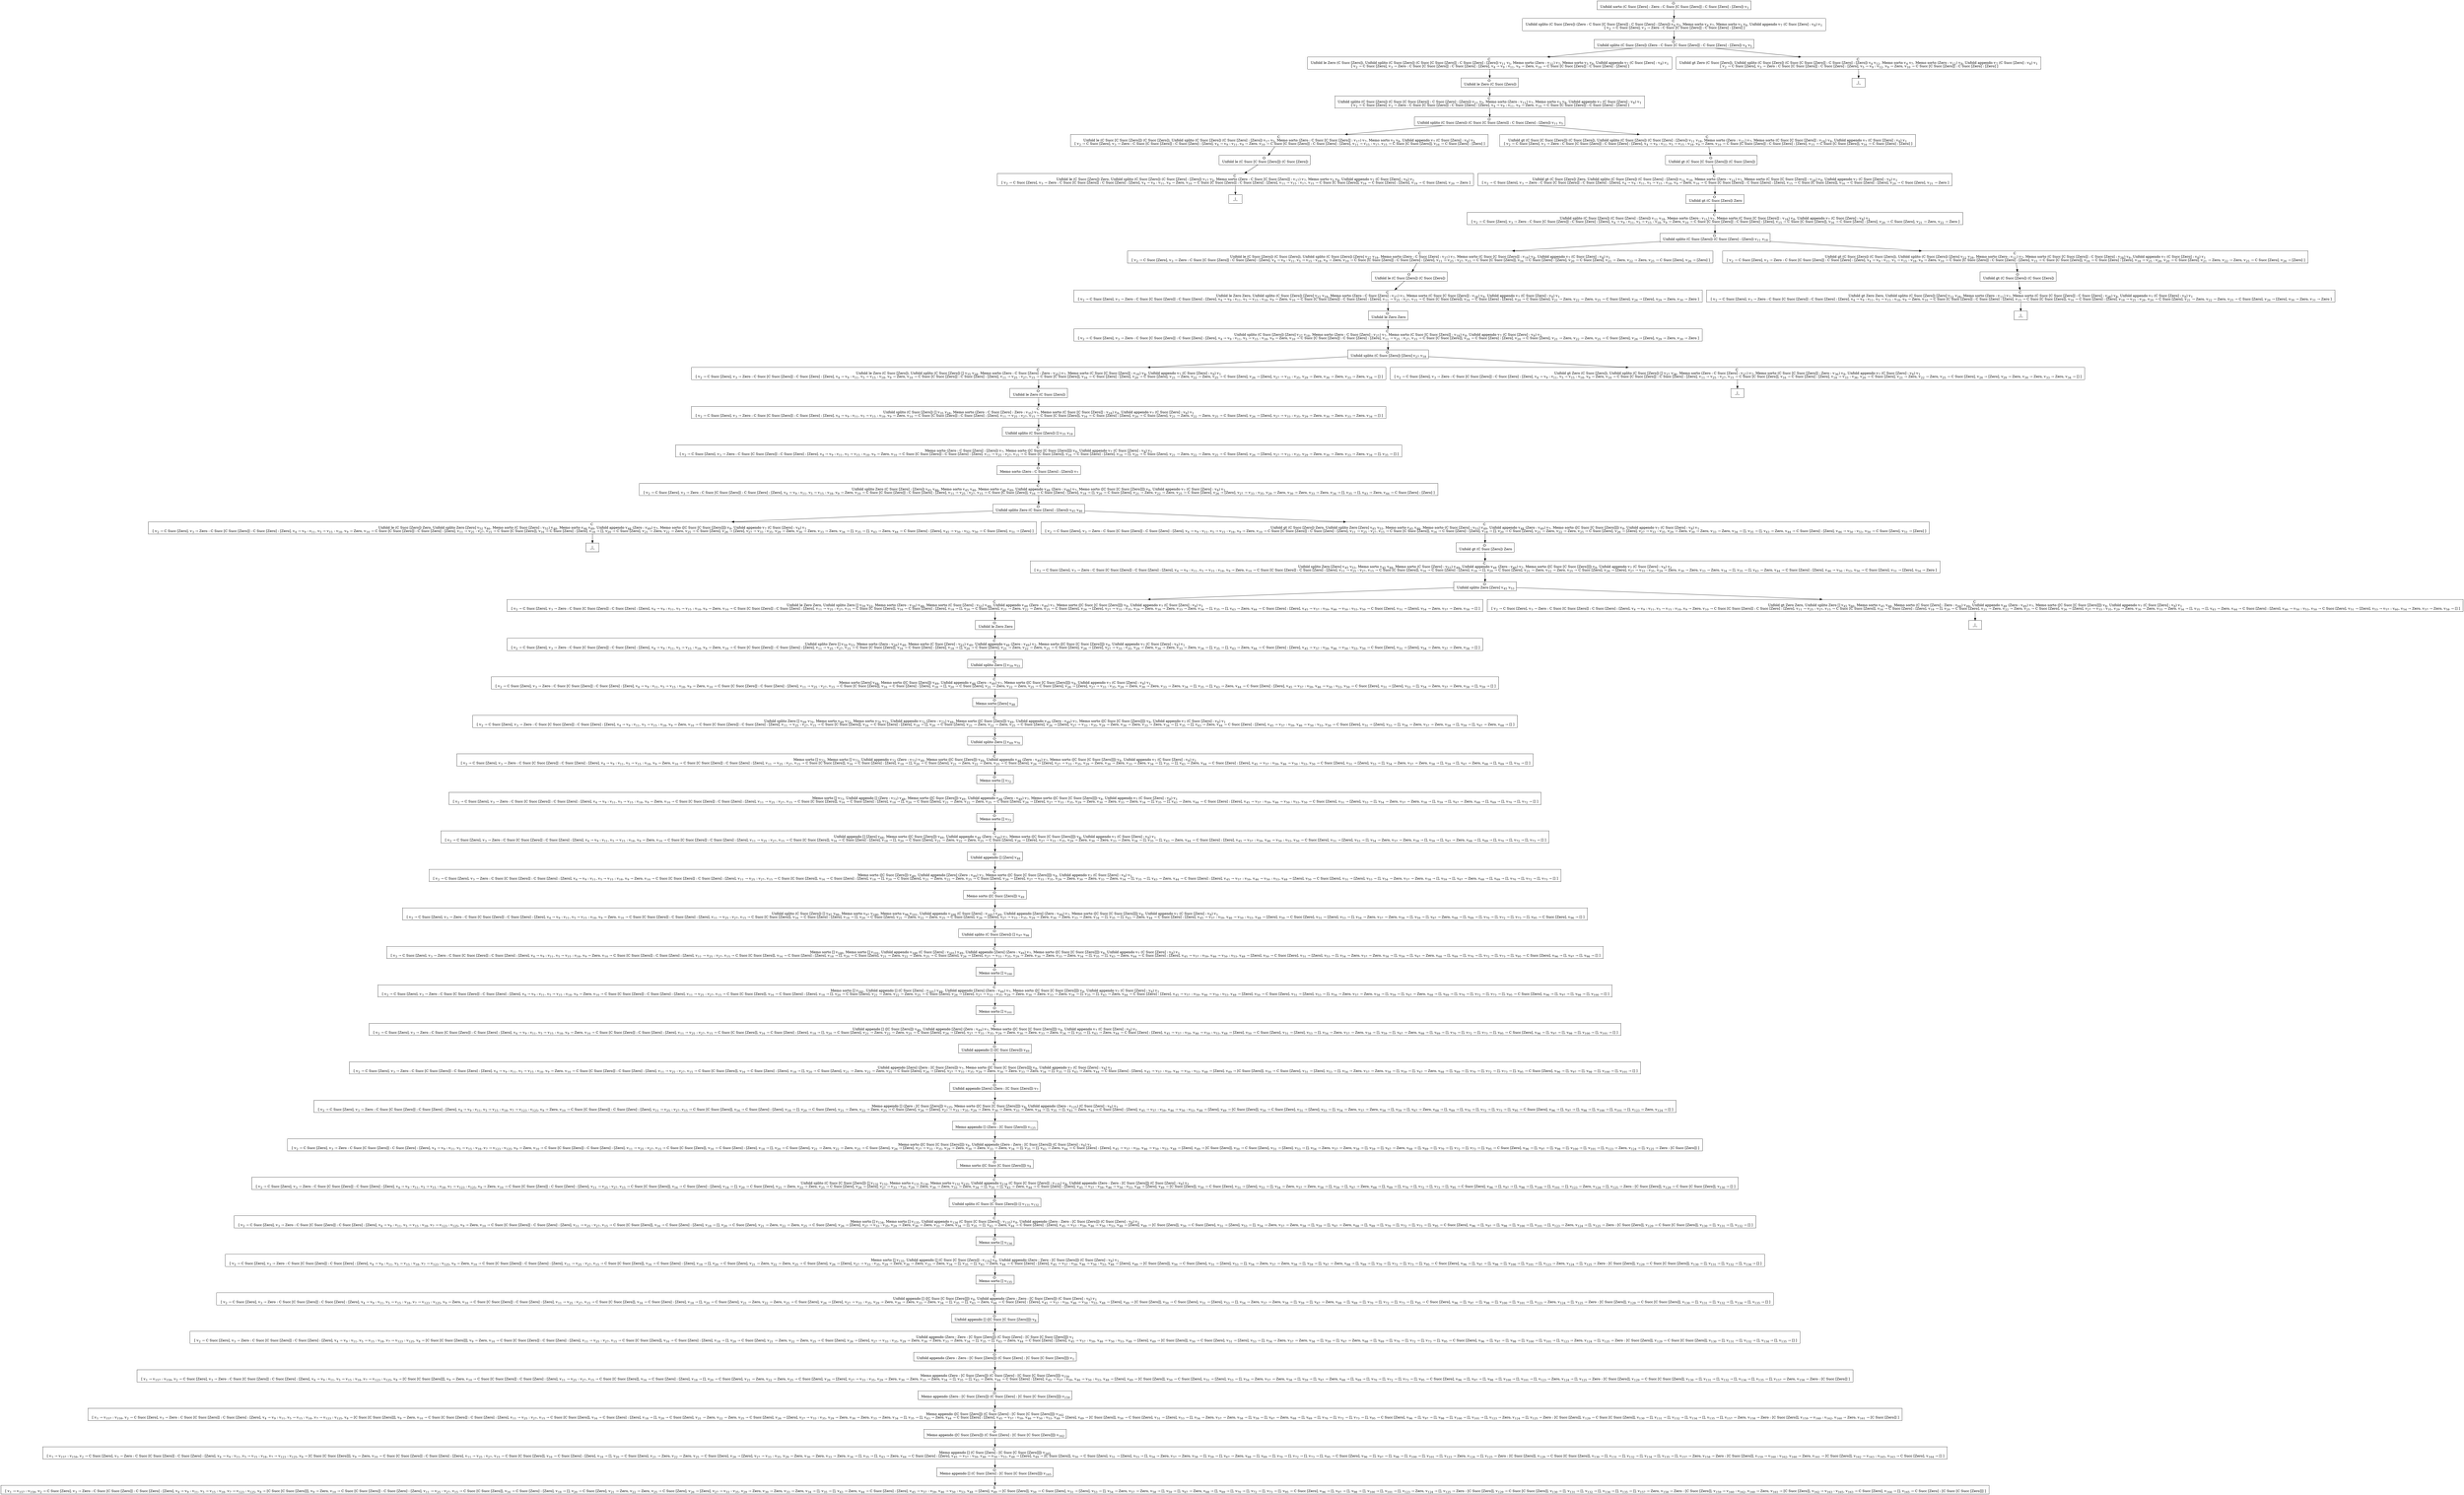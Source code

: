 digraph {
    graph [rankdir=TB
          ,bgcolor=transparent];
    node [shape=box
         ,fillcolor=white
         ,style=filled];
    0 [label=<O <BR/> Unfold sorto (C Succ [Zero] : Zero : C Succ [C Succ [Zero]] : C Succ [Zero] : [Zero]) v<SUB>1</SUB>>];
    1 [label=<C <BR/> Unfold splito (C Succ [Zero]) (Zero : C Succ [C Succ [Zero]] : C Succ [Zero] : [Zero]) v<SUB>4</SUB> v<SUB>5</SUB>, Memo sorto v<SUB>4</SUB> v<SUB>7</SUB>, Memo sorto v<SUB>5</SUB> v<SUB>8</SUB>, Unfold appendo v<SUB>7</SUB> (C Succ [Zero] : v<SUB>8</SUB>) v<SUB>1</SUB> <BR/>  [ v<SUB>2</SUB> &rarr; C Succ [Zero], v<SUB>3</SUB> &rarr; Zero : C Succ [C Succ [Zero]] : C Succ [Zero] : [Zero] ] >];
    2 [label=<O <BR/> Unfold splito (C Succ [Zero]) (Zero : C Succ [C Succ [Zero]] : C Succ [Zero] : [Zero]) v<SUB>4</SUB> v<SUB>5</SUB>>];
    3 [label=<C <BR/> Unfold le Zero (C Succ [Zero]), Unfold splito (C Succ [Zero]) (C Succ [C Succ [Zero]] : C Succ [Zero] : [Zero]) v<SUB>11</SUB> v<SUB>5</SUB>, Memo sorto (Zero : v<SUB>11</SUB>) v<SUB>7</SUB>, Memo sorto v<SUB>5</SUB> v<SUB>8</SUB>, Unfold appendo v<SUB>7</SUB> (C Succ [Zero] : v<SUB>8</SUB>) v<SUB>1</SUB> <BR/>  [ v<SUB>2</SUB> &rarr; C Succ [Zero], v<SUB>3</SUB> &rarr; Zero : C Succ [C Succ [Zero]] : C Succ [Zero] : [Zero], v<SUB>4</SUB> &rarr; v<SUB>9</SUB> : v<SUB>11</SUB>, v<SUB>9</SUB> &rarr; Zero, v<SUB>10</SUB> &rarr; C Succ [C Succ [Zero]] : C Succ [Zero] : [Zero] ] >];
    4 [label=<C <BR/> Unfold gt Zero (C Succ [Zero]), Unfold splito (C Succ [Zero]) (C Succ [C Succ [Zero]] : C Succ [Zero] : [Zero]) v<SUB>4</SUB> v<SUB>12</SUB>, Memo sorto v<SUB>4</SUB> v<SUB>7</SUB>, Memo sorto (Zero : v<SUB>12</SUB>) v<SUB>8</SUB>, Unfold appendo v<SUB>7</SUB> (C Succ [Zero] : v<SUB>8</SUB>) v<SUB>1</SUB> <BR/>  [ v<SUB>2</SUB> &rarr; C Succ [Zero], v<SUB>3</SUB> &rarr; Zero : C Succ [C Succ [Zero]] : C Succ [Zero] : [Zero], v<SUB>5</SUB> &rarr; v<SUB>9</SUB> : v<SUB>12</SUB>, v<SUB>9</SUB> &rarr; Zero, v<SUB>10</SUB> &rarr; C Succ [C Succ [Zero]] : C Succ [Zero] : [Zero] ] >];
    5 [label=<O <BR/> Unfold le Zero (C Succ [Zero])>];
    6 [label=<C <BR/> Unfold splito (C Succ [Zero]) (C Succ [C Succ [Zero]] : C Succ [Zero] : [Zero]) v<SUB>11</SUB> v<SUB>5</SUB>, Memo sorto (Zero : v<SUB>11</SUB>) v<SUB>7</SUB>, Memo sorto v<SUB>5</SUB> v<SUB>8</SUB>, Unfold appendo v<SUB>7</SUB> (C Succ [Zero] : v<SUB>8</SUB>) v<SUB>1</SUB> <BR/>  [ v<SUB>2</SUB> &rarr; C Succ [Zero], v<SUB>3</SUB> &rarr; Zero : C Succ [C Succ [Zero]] : C Succ [Zero] : [Zero], v<SUB>4</SUB> &rarr; v<SUB>9</SUB> : v<SUB>11</SUB>, v<SUB>9</SUB> &rarr; Zero, v<SUB>10</SUB> &rarr; C Succ [C Succ [Zero]] : C Succ [Zero] : [Zero] ] >];
    7 [label=<O <BR/> Unfold splito (C Succ [Zero]) (C Succ [C Succ [Zero]] : C Succ [Zero] : [Zero]) v<SUB>11</SUB> v<SUB>5</SUB>>];
    8 [label=<C <BR/> Unfold le (C Succ [C Succ [Zero]]) (C Succ [Zero]), Unfold splito (C Succ [Zero]) (C Succ [Zero] : [Zero]) v<SUB>17</SUB> v<SUB>5</SUB>, Memo sorto (Zero : C Succ [C Succ [Zero]] : v<SUB>17</SUB>) v<SUB>7</SUB>, Memo sorto v<SUB>5</SUB> v<SUB>8</SUB>, Unfold appendo v<SUB>7</SUB> (C Succ [Zero] : v<SUB>8</SUB>) v<SUB>1</SUB> <BR/>  [ v<SUB>2</SUB> &rarr; C Succ [Zero], v<SUB>3</SUB> &rarr; Zero : C Succ [C Succ [Zero]] : C Succ [Zero] : [Zero], v<SUB>4</SUB> &rarr; v<SUB>9</SUB> : v<SUB>11</SUB>, v<SUB>9</SUB> &rarr; Zero, v<SUB>10</SUB> &rarr; C Succ [C Succ [Zero]] : C Succ [Zero] : [Zero], v<SUB>11</SUB> &rarr; v<SUB>15</SUB> : v<SUB>17</SUB>, v<SUB>15</SUB> &rarr; C Succ [C Succ [Zero]], v<SUB>16</SUB> &rarr; C Succ [Zero] : [Zero] ] >];
    9 [label=<C <BR/> Unfold gt (C Succ [C Succ [Zero]]) (C Succ [Zero]), Unfold splito (C Succ [Zero]) (C Succ [Zero] : [Zero]) v<SUB>11</SUB> v<SUB>18</SUB>, Memo sorto (Zero : v<SUB>11</SUB>) v<SUB>7</SUB>, Memo sorto (C Succ [C Succ [Zero]] : v<SUB>18</SUB>) v<SUB>8</SUB>, Unfold appendo v<SUB>7</SUB> (C Succ [Zero] : v<SUB>8</SUB>) v<SUB>1</SUB> <BR/>  [ v<SUB>2</SUB> &rarr; C Succ [Zero], v<SUB>3</SUB> &rarr; Zero : C Succ [C Succ [Zero]] : C Succ [Zero] : [Zero], v<SUB>4</SUB> &rarr; v<SUB>9</SUB> : v<SUB>11</SUB>, v<SUB>5</SUB> &rarr; v<SUB>15</SUB> : v<SUB>18</SUB>, v<SUB>9</SUB> &rarr; Zero, v<SUB>10</SUB> &rarr; C Succ [C Succ [Zero]] : C Succ [Zero] : [Zero], v<SUB>15</SUB> &rarr; C Succ [C Succ [Zero]], v<SUB>16</SUB> &rarr; C Succ [Zero] : [Zero] ] >];
    10 [label=<O <BR/> Unfold le (C Succ [C Succ [Zero]]) (C Succ [Zero])>];
    11 [label=<C <BR/> Unfold le (C Succ [Zero]) Zero, Unfold splito (C Succ [Zero]) (C Succ [Zero] : [Zero]) v<SUB>17</SUB> v<SUB>5</SUB>, Memo sorto (Zero : C Succ [C Succ [Zero]] : v<SUB>17</SUB>) v<SUB>7</SUB>, Memo sorto v<SUB>5</SUB> v<SUB>8</SUB>, Unfold appendo v<SUB>7</SUB> (C Succ [Zero] : v<SUB>8</SUB>) v<SUB>1</SUB> <BR/>  [ v<SUB>2</SUB> &rarr; C Succ [Zero], v<SUB>3</SUB> &rarr; Zero : C Succ [C Succ [Zero]] : C Succ [Zero] : [Zero], v<SUB>4</SUB> &rarr; v<SUB>9</SUB> : v<SUB>11</SUB>, v<SUB>9</SUB> &rarr; Zero, v<SUB>10</SUB> &rarr; C Succ [C Succ [Zero]] : C Succ [Zero] : [Zero], v<SUB>11</SUB> &rarr; v<SUB>15</SUB> : v<SUB>17</SUB>, v<SUB>15</SUB> &rarr; C Succ [C Succ [Zero]], v<SUB>16</SUB> &rarr; C Succ [Zero] : [Zero], v<SUB>19</SUB> &rarr; C Succ [Zero], v<SUB>20</SUB> &rarr; Zero ] >];
    12 [label=<_|_>];
    13 [label=<O <BR/> Unfold gt (C Succ [C Succ [Zero]]) (C Succ [Zero])>];
    14 [label=<C <BR/> Unfold gt (C Succ [Zero]) Zero, Unfold splito (C Succ [Zero]) (C Succ [Zero] : [Zero]) v<SUB>11</SUB> v<SUB>18</SUB>, Memo sorto (Zero : v<SUB>11</SUB>) v<SUB>7</SUB>, Memo sorto (C Succ [C Succ [Zero]] : v<SUB>18</SUB>) v<SUB>8</SUB>, Unfold appendo v<SUB>7</SUB> (C Succ [Zero] : v<SUB>8</SUB>) v<SUB>1</SUB> <BR/>  [ v<SUB>2</SUB> &rarr; C Succ [Zero], v<SUB>3</SUB> &rarr; Zero : C Succ [C Succ [Zero]] : C Succ [Zero] : [Zero], v<SUB>4</SUB> &rarr; v<SUB>9</SUB> : v<SUB>11</SUB>, v<SUB>5</SUB> &rarr; v<SUB>15</SUB> : v<SUB>18</SUB>, v<SUB>9</SUB> &rarr; Zero, v<SUB>10</SUB> &rarr; C Succ [C Succ [Zero]] : C Succ [Zero] : [Zero], v<SUB>15</SUB> &rarr; C Succ [C Succ [Zero]], v<SUB>16</SUB> &rarr; C Succ [Zero] : [Zero], v<SUB>20</SUB> &rarr; C Succ [Zero], v<SUB>21</SUB> &rarr; Zero ] >];
    15 [label=<O <BR/> Unfold gt (C Succ [Zero]) Zero>];
    16 [label=<C <BR/> Unfold splito (C Succ [Zero]) (C Succ [Zero] : [Zero]) v<SUB>11</SUB> v<SUB>18</SUB>, Memo sorto (Zero : v<SUB>11</SUB>) v<SUB>7</SUB>, Memo sorto (C Succ [C Succ [Zero]] : v<SUB>18</SUB>) v<SUB>8</SUB>, Unfold appendo v<SUB>7</SUB> (C Succ [Zero] : v<SUB>8</SUB>) v<SUB>1</SUB> <BR/>  [ v<SUB>2</SUB> &rarr; C Succ [Zero], v<SUB>3</SUB> &rarr; Zero : C Succ [C Succ [Zero]] : C Succ [Zero] : [Zero], v<SUB>4</SUB> &rarr; v<SUB>9</SUB> : v<SUB>11</SUB>, v<SUB>5</SUB> &rarr; v<SUB>15</SUB> : v<SUB>18</SUB>, v<SUB>9</SUB> &rarr; Zero, v<SUB>10</SUB> &rarr; C Succ [C Succ [Zero]] : C Succ [Zero] : [Zero], v<SUB>15</SUB> &rarr; C Succ [C Succ [Zero]], v<SUB>16</SUB> &rarr; C Succ [Zero] : [Zero], v<SUB>20</SUB> &rarr; C Succ [Zero], v<SUB>21</SUB> &rarr; Zero, v<SUB>22</SUB> &rarr; Zero ] >];
    17 [label=<O <BR/> Unfold splito (C Succ [Zero]) (C Succ [Zero] : [Zero]) v<SUB>11</SUB> v<SUB>18</SUB>>];
    18 [label=<C <BR/> Unfold le (C Succ [Zero]) (C Succ [Zero]), Unfold splito (C Succ [Zero]) [Zero] v<SUB>27</SUB> v<SUB>18</SUB>, Memo sorto (Zero : C Succ [Zero] : v<SUB>27</SUB>) v<SUB>7</SUB>, Memo sorto (C Succ [C Succ [Zero]] : v<SUB>18</SUB>) v<SUB>8</SUB>, Unfold appendo v<SUB>7</SUB> (C Succ [Zero] : v<SUB>8</SUB>) v<SUB>1</SUB> <BR/>  [ v<SUB>2</SUB> &rarr; C Succ [Zero], v<SUB>3</SUB> &rarr; Zero : C Succ [C Succ [Zero]] : C Succ [Zero] : [Zero], v<SUB>4</SUB> &rarr; v<SUB>9</SUB> : v<SUB>11</SUB>, v<SUB>5</SUB> &rarr; v<SUB>15</SUB> : v<SUB>18</SUB>, v<SUB>9</SUB> &rarr; Zero, v<SUB>10</SUB> &rarr; C Succ [C Succ [Zero]] : C Succ [Zero] : [Zero], v<SUB>11</SUB> &rarr; v<SUB>25</SUB> : v<SUB>27</SUB>, v<SUB>15</SUB> &rarr; C Succ [C Succ [Zero]], v<SUB>16</SUB> &rarr; C Succ [Zero] : [Zero], v<SUB>20</SUB> &rarr; C Succ [Zero], v<SUB>21</SUB> &rarr; Zero, v<SUB>22</SUB> &rarr; Zero, v<SUB>25</SUB> &rarr; C Succ [Zero], v<SUB>26</SUB> &rarr; [Zero] ] >];
    19 [label=<C <BR/> Unfold gt (C Succ [Zero]) (C Succ [Zero]), Unfold splito (C Succ [Zero]) [Zero] v<SUB>11</SUB> v<SUB>28</SUB>, Memo sorto (Zero : v<SUB>11</SUB>) v<SUB>7</SUB>, Memo sorto (C Succ [C Succ [Zero]] : C Succ [Zero] : v<SUB>28</SUB>) v<SUB>8</SUB>, Unfold appendo v<SUB>7</SUB> (C Succ [Zero] : v<SUB>8</SUB>) v<SUB>1</SUB> <BR/>  [ v<SUB>2</SUB> &rarr; C Succ [Zero], v<SUB>3</SUB> &rarr; Zero : C Succ [C Succ [Zero]] : C Succ [Zero] : [Zero], v<SUB>4</SUB> &rarr; v<SUB>9</SUB> : v<SUB>11</SUB>, v<SUB>5</SUB> &rarr; v<SUB>15</SUB> : v<SUB>18</SUB>, v<SUB>9</SUB> &rarr; Zero, v<SUB>10</SUB> &rarr; C Succ [C Succ [Zero]] : C Succ [Zero] : [Zero], v<SUB>15</SUB> &rarr; C Succ [C Succ [Zero]], v<SUB>16</SUB> &rarr; C Succ [Zero] : [Zero], v<SUB>18</SUB> &rarr; v<SUB>25</SUB> : v<SUB>28</SUB>, v<SUB>20</SUB> &rarr; C Succ [Zero], v<SUB>21</SUB> &rarr; Zero, v<SUB>22</SUB> &rarr; Zero, v<SUB>25</SUB> &rarr; C Succ [Zero], v<SUB>26</SUB> &rarr; [Zero] ] >];
    20 [label=<O <BR/> Unfold le (C Succ [Zero]) (C Succ [Zero])>];
    21 [label=<C <BR/> Unfold le Zero Zero, Unfold splito (C Succ [Zero]) [Zero] v<SUB>27</SUB> v<SUB>18</SUB>, Memo sorto (Zero : C Succ [Zero] : v<SUB>27</SUB>) v<SUB>7</SUB>, Memo sorto (C Succ [C Succ [Zero]] : v<SUB>18</SUB>) v<SUB>8</SUB>, Unfold appendo v<SUB>7</SUB> (C Succ [Zero] : v<SUB>8</SUB>) v<SUB>1</SUB> <BR/>  [ v<SUB>2</SUB> &rarr; C Succ [Zero], v<SUB>3</SUB> &rarr; Zero : C Succ [C Succ [Zero]] : C Succ [Zero] : [Zero], v<SUB>4</SUB> &rarr; v<SUB>9</SUB> : v<SUB>11</SUB>, v<SUB>5</SUB> &rarr; v<SUB>15</SUB> : v<SUB>18</SUB>, v<SUB>9</SUB> &rarr; Zero, v<SUB>10</SUB> &rarr; C Succ [C Succ [Zero]] : C Succ [Zero] : [Zero], v<SUB>11</SUB> &rarr; v<SUB>25</SUB> : v<SUB>27</SUB>, v<SUB>15</SUB> &rarr; C Succ [C Succ [Zero]], v<SUB>16</SUB> &rarr; C Succ [Zero] : [Zero], v<SUB>20</SUB> &rarr; C Succ [Zero], v<SUB>21</SUB> &rarr; Zero, v<SUB>22</SUB> &rarr; Zero, v<SUB>25</SUB> &rarr; C Succ [Zero], v<SUB>26</SUB> &rarr; [Zero], v<SUB>29</SUB> &rarr; Zero, v<SUB>30</SUB> &rarr; Zero ] >];
    22 [label=<O <BR/> Unfold le Zero Zero>];
    23 [label=<C <BR/> Unfold splito (C Succ [Zero]) [Zero] v<SUB>27</SUB> v<SUB>18</SUB>, Memo sorto (Zero : C Succ [Zero] : v<SUB>27</SUB>) v<SUB>7</SUB>, Memo sorto (C Succ [C Succ [Zero]] : v<SUB>18</SUB>) v<SUB>8</SUB>, Unfold appendo v<SUB>7</SUB> (C Succ [Zero] : v<SUB>8</SUB>) v<SUB>1</SUB> <BR/>  [ v<SUB>2</SUB> &rarr; C Succ [Zero], v<SUB>3</SUB> &rarr; Zero : C Succ [C Succ [Zero]] : C Succ [Zero] : [Zero], v<SUB>4</SUB> &rarr; v<SUB>9</SUB> : v<SUB>11</SUB>, v<SUB>5</SUB> &rarr; v<SUB>15</SUB> : v<SUB>18</SUB>, v<SUB>9</SUB> &rarr; Zero, v<SUB>10</SUB> &rarr; C Succ [C Succ [Zero]] : C Succ [Zero] : [Zero], v<SUB>11</SUB> &rarr; v<SUB>25</SUB> : v<SUB>27</SUB>, v<SUB>15</SUB> &rarr; C Succ [C Succ [Zero]], v<SUB>16</SUB> &rarr; C Succ [Zero] : [Zero], v<SUB>20</SUB> &rarr; C Succ [Zero], v<SUB>21</SUB> &rarr; Zero, v<SUB>22</SUB> &rarr; Zero, v<SUB>25</SUB> &rarr; C Succ [Zero], v<SUB>26</SUB> &rarr; [Zero], v<SUB>29</SUB> &rarr; Zero, v<SUB>30</SUB> &rarr; Zero ] >];
    24 [label=<O <BR/> Unfold splito (C Succ [Zero]) [Zero] v<SUB>27</SUB> v<SUB>18</SUB>>];
    25 [label=<C <BR/> Unfold le Zero (C Succ [Zero]), Unfold splito (C Succ [Zero]) [] v<SUB>35</SUB> v<SUB>18</SUB>, Memo sorto (Zero : C Succ [Zero] : Zero : v<SUB>35</SUB>) v<SUB>7</SUB>, Memo sorto (C Succ [C Succ [Zero]] : v<SUB>18</SUB>) v<SUB>8</SUB>, Unfold appendo v<SUB>7</SUB> (C Succ [Zero] : v<SUB>8</SUB>) v<SUB>1</SUB> <BR/>  [ v<SUB>2</SUB> &rarr; C Succ [Zero], v<SUB>3</SUB> &rarr; Zero : C Succ [C Succ [Zero]] : C Succ [Zero] : [Zero], v<SUB>4</SUB> &rarr; v<SUB>9</SUB> : v<SUB>11</SUB>, v<SUB>5</SUB> &rarr; v<SUB>15</SUB> : v<SUB>18</SUB>, v<SUB>9</SUB> &rarr; Zero, v<SUB>10</SUB> &rarr; C Succ [C Succ [Zero]] : C Succ [Zero] : [Zero], v<SUB>11</SUB> &rarr; v<SUB>25</SUB> : v<SUB>27</SUB>, v<SUB>15</SUB> &rarr; C Succ [C Succ [Zero]], v<SUB>16</SUB> &rarr; C Succ [Zero] : [Zero], v<SUB>20</SUB> &rarr; C Succ [Zero], v<SUB>21</SUB> &rarr; Zero, v<SUB>22</SUB> &rarr; Zero, v<SUB>25</SUB> &rarr; C Succ [Zero], v<SUB>26</SUB> &rarr; [Zero], v<SUB>27</SUB> &rarr; v<SUB>33</SUB> : v<SUB>35</SUB>, v<SUB>29</SUB> &rarr; Zero, v<SUB>30</SUB> &rarr; Zero, v<SUB>33</SUB> &rarr; Zero, v<SUB>34</SUB> &rarr; [] ] >];
    26 [label=<C <BR/> Unfold gt Zero (C Succ [Zero]), Unfold splito (C Succ [Zero]) [] v<SUB>27</SUB> v<SUB>36</SUB>, Memo sorto (Zero : C Succ [Zero] : v<SUB>27</SUB>) v<SUB>7</SUB>, Memo sorto (C Succ [C Succ [Zero]] : Zero : v<SUB>36</SUB>) v<SUB>8</SUB>, Unfold appendo v<SUB>7</SUB> (C Succ [Zero] : v<SUB>8</SUB>) v<SUB>1</SUB> <BR/>  [ v<SUB>2</SUB> &rarr; C Succ [Zero], v<SUB>3</SUB> &rarr; Zero : C Succ [C Succ [Zero]] : C Succ [Zero] : [Zero], v<SUB>4</SUB> &rarr; v<SUB>9</SUB> : v<SUB>11</SUB>, v<SUB>5</SUB> &rarr; v<SUB>15</SUB> : v<SUB>18</SUB>, v<SUB>9</SUB> &rarr; Zero, v<SUB>10</SUB> &rarr; C Succ [C Succ [Zero]] : C Succ [Zero] : [Zero], v<SUB>11</SUB> &rarr; v<SUB>25</SUB> : v<SUB>27</SUB>, v<SUB>15</SUB> &rarr; C Succ [C Succ [Zero]], v<SUB>16</SUB> &rarr; C Succ [Zero] : [Zero], v<SUB>18</SUB> &rarr; v<SUB>33</SUB> : v<SUB>36</SUB>, v<SUB>20</SUB> &rarr; C Succ [Zero], v<SUB>21</SUB> &rarr; Zero, v<SUB>22</SUB> &rarr; Zero, v<SUB>25</SUB> &rarr; C Succ [Zero], v<SUB>26</SUB> &rarr; [Zero], v<SUB>29</SUB> &rarr; Zero, v<SUB>30</SUB> &rarr; Zero, v<SUB>33</SUB> &rarr; Zero, v<SUB>34</SUB> &rarr; [] ] >];
    27 [label=<O <BR/> Unfold le Zero (C Succ [Zero])>];
    28 [label=<C <BR/> Unfold splito (C Succ [Zero]) [] v<SUB>35</SUB> v<SUB>18</SUB>, Memo sorto (Zero : C Succ [Zero] : Zero : v<SUB>35</SUB>) v<SUB>7</SUB>, Memo sorto (C Succ [C Succ [Zero]] : v<SUB>18</SUB>) v<SUB>8</SUB>, Unfold appendo v<SUB>7</SUB> (C Succ [Zero] : v<SUB>8</SUB>) v<SUB>1</SUB> <BR/>  [ v<SUB>2</SUB> &rarr; C Succ [Zero], v<SUB>3</SUB> &rarr; Zero : C Succ [C Succ [Zero]] : C Succ [Zero] : [Zero], v<SUB>4</SUB> &rarr; v<SUB>9</SUB> : v<SUB>11</SUB>, v<SUB>5</SUB> &rarr; v<SUB>15</SUB> : v<SUB>18</SUB>, v<SUB>9</SUB> &rarr; Zero, v<SUB>10</SUB> &rarr; C Succ [C Succ [Zero]] : C Succ [Zero] : [Zero], v<SUB>11</SUB> &rarr; v<SUB>25</SUB> : v<SUB>27</SUB>, v<SUB>15</SUB> &rarr; C Succ [C Succ [Zero]], v<SUB>16</SUB> &rarr; C Succ [Zero] : [Zero], v<SUB>20</SUB> &rarr; C Succ [Zero], v<SUB>21</SUB> &rarr; Zero, v<SUB>22</SUB> &rarr; Zero, v<SUB>25</SUB> &rarr; C Succ [Zero], v<SUB>26</SUB> &rarr; [Zero], v<SUB>27</SUB> &rarr; v<SUB>33</SUB> : v<SUB>35</SUB>, v<SUB>29</SUB> &rarr; Zero, v<SUB>30</SUB> &rarr; Zero, v<SUB>33</SUB> &rarr; Zero, v<SUB>34</SUB> &rarr; [] ] >];
    29 [label=<O <BR/> Unfold splito (C Succ [Zero]) [] v<SUB>35</SUB> v<SUB>18</SUB>>];
    30 [label=<C <BR/> Memo sorto (Zero : C Succ [Zero] : [Zero]) v<SUB>7</SUB>, Memo sorto ([C Succ [C Succ [Zero]]]) v<SUB>8</SUB>, Unfold appendo v<SUB>7</SUB> (C Succ [Zero] : v<SUB>8</SUB>) v<SUB>1</SUB> <BR/>  [ v<SUB>2</SUB> &rarr; C Succ [Zero], v<SUB>3</SUB> &rarr; Zero : C Succ [C Succ [Zero]] : C Succ [Zero] : [Zero], v<SUB>4</SUB> &rarr; v<SUB>9</SUB> : v<SUB>11</SUB>, v<SUB>5</SUB> &rarr; v<SUB>15</SUB> : v<SUB>18</SUB>, v<SUB>9</SUB> &rarr; Zero, v<SUB>10</SUB> &rarr; C Succ [C Succ [Zero]] : C Succ [Zero] : [Zero], v<SUB>11</SUB> &rarr; v<SUB>25</SUB> : v<SUB>27</SUB>, v<SUB>15</SUB> &rarr; C Succ [C Succ [Zero]], v<SUB>16</SUB> &rarr; C Succ [Zero] : [Zero], v<SUB>18</SUB> &rarr; [], v<SUB>20</SUB> &rarr; C Succ [Zero], v<SUB>21</SUB> &rarr; Zero, v<SUB>22</SUB> &rarr; Zero, v<SUB>25</SUB> &rarr; C Succ [Zero], v<SUB>26</SUB> &rarr; [Zero], v<SUB>27</SUB> &rarr; v<SUB>33</SUB> : v<SUB>35</SUB>, v<SUB>29</SUB> &rarr; Zero, v<SUB>30</SUB> &rarr; Zero, v<SUB>33</SUB> &rarr; Zero, v<SUB>34</SUB> &rarr; [], v<SUB>35</SUB> &rarr; [] ] >];
    31 [label=<O <BR/> Memo sorto (Zero : C Succ [Zero] : [Zero]) v<SUB>7</SUB>>];
    32 [label=<C <BR/> Unfold splito Zero (C Succ [Zero] : [Zero]) v<SUB>45</SUB> v<SUB>46</SUB>, Memo sorto v<SUB>45</SUB> v<SUB>48</SUB>, Memo sorto v<SUB>46</SUB> v<SUB>49</SUB>, Unfold appendo v<SUB>48</SUB> (Zero : v<SUB>49</SUB>) v<SUB>7</SUB>, Memo sorto ([C Succ [C Succ [Zero]]]) v<SUB>8</SUB>, Unfold appendo v<SUB>7</SUB> (C Succ [Zero] : v<SUB>8</SUB>) v<SUB>1</SUB> <BR/>  [ v<SUB>2</SUB> &rarr; C Succ [Zero], v<SUB>3</SUB> &rarr; Zero : C Succ [C Succ [Zero]] : C Succ [Zero] : [Zero], v<SUB>4</SUB> &rarr; v<SUB>9</SUB> : v<SUB>11</SUB>, v<SUB>5</SUB> &rarr; v<SUB>15</SUB> : v<SUB>18</SUB>, v<SUB>9</SUB> &rarr; Zero, v<SUB>10</SUB> &rarr; C Succ [C Succ [Zero]] : C Succ [Zero] : [Zero], v<SUB>11</SUB> &rarr; v<SUB>25</SUB> : v<SUB>27</SUB>, v<SUB>15</SUB> &rarr; C Succ [C Succ [Zero]], v<SUB>16</SUB> &rarr; C Succ [Zero] : [Zero], v<SUB>18</SUB> &rarr; [], v<SUB>20</SUB> &rarr; C Succ [Zero], v<SUB>21</SUB> &rarr; Zero, v<SUB>22</SUB> &rarr; Zero, v<SUB>25</SUB> &rarr; C Succ [Zero], v<SUB>26</SUB> &rarr; [Zero], v<SUB>27</SUB> &rarr; v<SUB>33</SUB> : v<SUB>35</SUB>, v<SUB>29</SUB> &rarr; Zero, v<SUB>30</SUB> &rarr; Zero, v<SUB>33</SUB> &rarr; Zero, v<SUB>34</SUB> &rarr; [], v<SUB>35</SUB> &rarr; [], v<SUB>43</SUB> &rarr; Zero, v<SUB>44</SUB> &rarr; C Succ [Zero] : [Zero] ] >];
    33 [label=<O <BR/> Unfold splito Zero (C Succ [Zero] : [Zero]) v<SUB>45</SUB> v<SUB>46</SUB>>];
    34 [label=<C <BR/> Unfold le (C Succ [Zero]) Zero, Unfold splito Zero [Zero] v<SUB>52</SUB> v<SUB>46</SUB>, Memo sorto (C Succ [Zero] : v<SUB>52</SUB>) v<SUB>48</SUB>, Memo sorto v<SUB>46</SUB> v<SUB>49</SUB>, Unfold appendo v<SUB>48</SUB> (Zero : v<SUB>49</SUB>) v<SUB>7</SUB>, Memo sorto ([C Succ [C Succ [Zero]]]) v<SUB>8</SUB>, Unfold appendo v<SUB>7</SUB> (C Succ [Zero] : v<SUB>8</SUB>) v<SUB>1</SUB> <BR/>  [ v<SUB>2</SUB> &rarr; C Succ [Zero], v<SUB>3</SUB> &rarr; Zero : C Succ [C Succ [Zero]] : C Succ [Zero] : [Zero], v<SUB>4</SUB> &rarr; v<SUB>9</SUB> : v<SUB>11</SUB>, v<SUB>5</SUB> &rarr; v<SUB>15</SUB> : v<SUB>18</SUB>, v<SUB>9</SUB> &rarr; Zero, v<SUB>10</SUB> &rarr; C Succ [C Succ [Zero]] : C Succ [Zero] : [Zero], v<SUB>11</SUB> &rarr; v<SUB>25</SUB> : v<SUB>27</SUB>, v<SUB>15</SUB> &rarr; C Succ [C Succ [Zero]], v<SUB>16</SUB> &rarr; C Succ [Zero] : [Zero], v<SUB>18</SUB> &rarr; [], v<SUB>20</SUB> &rarr; C Succ [Zero], v<SUB>21</SUB> &rarr; Zero, v<SUB>22</SUB> &rarr; Zero, v<SUB>25</SUB> &rarr; C Succ [Zero], v<SUB>26</SUB> &rarr; [Zero], v<SUB>27</SUB> &rarr; v<SUB>33</SUB> : v<SUB>35</SUB>, v<SUB>29</SUB> &rarr; Zero, v<SUB>30</SUB> &rarr; Zero, v<SUB>33</SUB> &rarr; Zero, v<SUB>34</SUB> &rarr; [], v<SUB>35</SUB> &rarr; [], v<SUB>43</SUB> &rarr; Zero, v<SUB>44</SUB> &rarr; C Succ [Zero] : [Zero], v<SUB>45</SUB> &rarr; v<SUB>50</SUB> : v<SUB>52</SUB>, v<SUB>50</SUB> &rarr; C Succ [Zero], v<SUB>51</SUB> &rarr; [Zero] ] >];
    35 [label=<C <BR/> Unfold gt (C Succ [Zero]) Zero, Unfold splito Zero [Zero] v<SUB>45</SUB> v<SUB>53</SUB>, Memo sorto v<SUB>45</SUB> v<SUB>48</SUB>, Memo sorto (C Succ [Zero] : v<SUB>53</SUB>) v<SUB>49</SUB>, Unfold appendo v<SUB>48</SUB> (Zero : v<SUB>49</SUB>) v<SUB>7</SUB>, Memo sorto ([C Succ [C Succ [Zero]]]) v<SUB>8</SUB>, Unfold appendo v<SUB>7</SUB> (C Succ [Zero] : v<SUB>8</SUB>) v<SUB>1</SUB> <BR/>  [ v<SUB>2</SUB> &rarr; C Succ [Zero], v<SUB>3</SUB> &rarr; Zero : C Succ [C Succ [Zero]] : C Succ [Zero] : [Zero], v<SUB>4</SUB> &rarr; v<SUB>9</SUB> : v<SUB>11</SUB>, v<SUB>5</SUB> &rarr; v<SUB>15</SUB> : v<SUB>18</SUB>, v<SUB>9</SUB> &rarr; Zero, v<SUB>10</SUB> &rarr; C Succ [C Succ [Zero]] : C Succ [Zero] : [Zero], v<SUB>11</SUB> &rarr; v<SUB>25</SUB> : v<SUB>27</SUB>, v<SUB>15</SUB> &rarr; C Succ [C Succ [Zero]], v<SUB>16</SUB> &rarr; C Succ [Zero] : [Zero], v<SUB>18</SUB> &rarr; [], v<SUB>20</SUB> &rarr; C Succ [Zero], v<SUB>21</SUB> &rarr; Zero, v<SUB>22</SUB> &rarr; Zero, v<SUB>25</SUB> &rarr; C Succ [Zero], v<SUB>26</SUB> &rarr; [Zero], v<SUB>27</SUB> &rarr; v<SUB>33</SUB> : v<SUB>35</SUB>, v<SUB>29</SUB> &rarr; Zero, v<SUB>30</SUB> &rarr; Zero, v<SUB>33</SUB> &rarr; Zero, v<SUB>34</SUB> &rarr; [], v<SUB>35</SUB> &rarr; [], v<SUB>43</SUB> &rarr; Zero, v<SUB>44</SUB> &rarr; C Succ [Zero] : [Zero], v<SUB>46</SUB> &rarr; v<SUB>50</SUB> : v<SUB>53</SUB>, v<SUB>50</SUB> &rarr; C Succ [Zero], v<SUB>51</SUB> &rarr; [Zero] ] >];
    36 [label=<_|_>];
    37 [label=<O <BR/> Unfold gt (C Succ [Zero]) Zero>];
    38 [label=<C <BR/> Unfold splito Zero [Zero] v<SUB>45</SUB> v<SUB>53</SUB>, Memo sorto v<SUB>45</SUB> v<SUB>48</SUB>, Memo sorto (C Succ [Zero] : v<SUB>53</SUB>) v<SUB>49</SUB>, Unfold appendo v<SUB>48</SUB> (Zero : v<SUB>49</SUB>) v<SUB>7</SUB>, Memo sorto ([C Succ [C Succ [Zero]]]) v<SUB>8</SUB>, Unfold appendo v<SUB>7</SUB> (C Succ [Zero] : v<SUB>8</SUB>) v<SUB>1</SUB> <BR/>  [ v<SUB>2</SUB> &rarr; C Succ [Zero], v<SUB>3</SUB> &rarr; Zero : C Succ [C Succ [Zero]] : C Succ [Zero] : [Zero], v<SUB>4</SUB> &rarr; v<SUB>9</SUB> : v<SUB>11</SUB>, v<SUB>5</SUB> &rarr; v<SUB>15</SUB> : v<SUB>18</SUB>, v<SUB>9</SUB> &rarr; Zero, v<SUB>10</SUB> &rarr; C Succ [C Succ [Zero]] : C Succ [Zero] : [Zero], v<SUB>11</SUB> &rarr; v<SUB>25</SUB> : v<SUB>27</SUB>, v<SUB>15</SUB> &rarr; C Succ [C Succ [Zero]], v<SUB>16</SUB> &rarr; C Succ [Zero] : [Zero], v<SUB>18</SUB> &rarr; [], v<SUB>20</SUB> &rarr; C Succ [Zero], v<SUB>21</SUB> &rarr; Zero, v<SUB>22</SUB> &rarr; Zero, v<SUB>25</SUB> &rarr; C Succ [Zero], v<SUB>26</SUB> &rarr; [Zero], v<SUB>27</SUB> &rarr; v<SUB>33</SUB> : v<SUB>35</SUB>, v<SUB>29</SUB> &rarr; Zero, v<SUB>30</SUB> &rarr; Zero, v<SUB>33</SUB> &rarr; Zero, v<SUB>34</SUB> &rarr; [], v<SUB>35</SUB> &rarr; [], v<SUB>43</SUB> &rarr; Zero, v<SUB>44</SUB> &rarr; C Succ [Zero] : [Zero], v<SUB>46</SUB> &rarr; v<SUB>50</SUB> : v<SUB>53</SUB>, v<SUB>50</SUB> &rarr; C Succ [Zero], v<SUB>51</SUB> &rarr; [Zero], v<SUB>54</SUB> &rarr; Zero ] >];
    39 [label=<O <BR/> Unfold splito Zero [Zero] v<SUB>45</SUB> v<SUB>53</SUB>>];
    40 [label=<C <BR/> Unfold le Zero Zero, Unfold splito Zero [] v<SUB>59</SUB> v<SUB>53</SUB>, Memo sorto (Zero : v<SUB>59</SUB>) v<SUB>48</SUB>, Memo sorto (C Succ [Zero] : v<SUB>53</SUB>) v<SUB>49</SUB>, Unfold appendo v<SUB>48</SUB> (Zero : v<SUB>49</SUB>) v<SUB>7</SUB>, Memo sorto ([C Succ [C Succ [Zero]]]) v<SUB>8</SUB>, Unfold appendo v<SUB>7</SUB> (C Succ [Zero] : v<SUB>8</SUB>) v<SUB>1</SUB> <BR/>  [ v<SUB>2</SUB> &rarr; C Succ [Zero], v<SUB>3</SUB> &rarr; Zero : C Succ [C Succ [Zero]] : C Succ [Zero] : [Zero], v<SUB>4</SUB> &rarr; v<SUB>9</SUB> : v<SUB>11</SUB>, v<SUB>5</SUB> &rarr; v<SUB>15</SUB> : v<SUB>18</SUB>, v<SUB>9</SUB> &rarr; Zero, v<SUB>10</SUB> &rarr; C Succ [C Succ [Zero]] : C Succ [Zero] : [Zero], v<SUB>11</SUB> &rarr; v<SUB>25</SUB> : v<SUB>27</SUB>, v<SUB>15</SUB> &rarr; C Succ [C Succ [Zero]], v<SUB>16</SUB> &rarr; C Succ [Zero] : [Zero], v<SUB>18</SUB> &rarr; [], v<SUB>20</SUB> &rarr; C Succ [Zero], v<SUB>21</SUB> &rarr; Zero, v<SUB>22</SUB> &rarr; Zero, v<SUB>25</SUB> &rarr; C Succ [Zero], v<SUB>26</SUB> &rarr; [Zero], v<SUB>27</SUB> &rarr; v<SUB>33</SUB> : v<SUB>35</SUB>, v<SUB>29</SUB> &rarr; Zero, v<SUB>30</SUB> &rarr; Zero, v<SUB>33</SUB> &rarr; Zero, v<SUB>34</SUB> &rarr; [], v<SUB>35</SUB> &rarr; [], v<SUB>43</SUB> &rarr; Zero, v<SUB>44</SUB> &rarr; C Succ [Zero] : [Zero], v<SUB>45</SUB> &rarr; v<SUB>57</SUB> : v<SUB>59</SUB>, v<SUB>46</SUB> &rarr; v<SUB>50</SUB> : v<SUB>53</SUB>, v<SUB>50</SUB> &rarr; C Succ [Zero], v<SUB>51</SUB> &rarr; [Zero], v<SUB>54</SUB> &rarr; Zero, v<SUB>57</SUB> &rarr; Zero, v<SUB>58</SUB> &rarr; [] ] >];
    41 [label=<C <BR/> Unfold gt Zero Zero, Unfold splito Zero [] v<SUB>45</SUB> v<SUB>60</SUB>, Memo sorto v<SUB>45</SUB> v<SUB>48</SUB>, Memo sorto (C Succ [Zero] : Zero : v<SUB>60</SUB>) v<SUB>49</SUB>, Unfold appendo v<SUB>48</SUB> (Zero : v<SUB>49</SUB>) v<SUB>7</SUB>, Memo sorto ([C Succ [C Succ [Zero]]]) v<SUB>8</SUB>, Unfold appendo v<SUB>7</SUB> (C Succ [Zero] : v<SUB>8</SUB>) v<SUB>1</SUB> <BR/>  [ v<SUB>2</SUB> &rarr; C Succ [Zero], v<SUB>3</SUB> &rarr; Zero : C Succ [C Succ [Zero]] : C Succ [Zero] : [Zero], v<SUB>4</SUB> &rarr; v<SUB>9</SUB> : v<SUB>11</SUB>, v<SUB>5</SUB> &rarr; v<SUB>15</SUB> : v<SUB>18</SUB>, v<SUB>9</SUB> &rarr; Zero, v<SUB>10</SUB> &rarr; C Succ [C Succ [Zero]] : C Succ [Zero] : [Zero], v<SUB>11</SUB> &rarr; v<SUB>25</SUB> : v<SUB>27</SUB>, v<SUB>15</SUB> &rarr; C Succ [C Succ [Zero]], v<SUB>16</SUB> &rarr; C Succ [Zero] : [Zero], v<SUB>18</SUB> &rarr; [], v<SUB>20</SUB> &rarr; C Succ [Zero], v<SUB>21</SUB> &rarr; Zero, v<SUB>22</SUB> &rarr; Zero, v<SUB>25</SUB> &rarr; C Succ [Zero], v<SUB>26</SUB> &rarr; [Zero], v<SUB>27</SUB> &rarr; v<SUB>33</SUB> : v<SUB>35</SUB>, v<SUB>29</SUB> &rarr; Zero, v<SUB>30</SUB> &rarr; Zero, v<SUB>33</SUB> &rarr; Zero, v<SUB>34</SUB> &rarr; [], v<SUB>35</SUB> &rarr; [], v<SUB>43</SUB> &rarr; Zero, v<SUB>44</SUB> &rarr; C Succ [Zero] : [Zero], v<SUB>46</SUB> &rarr; v<SUB>50</SUB> : v<SUB>53</SUB>, v<SUB>50</SUB> &rarr; C Succ [Zero], v<SUB>51</SUB> &rarr; [Zero], v<SUB>53</SUB> &rarr; v<SUB>57</SUB> : v<SUB>60</SUB>, v<SUB>54</SUB> &rarr; Zero, v<SUB>57</SUB> &rarr; Zero, v<SUB>58</SUB> &rarr; [] ] >];
    42 [label=<O <BR/> Unfold le Zero Zero>];
    43 [label=<C <BR/> Unfold splito Zero [] v<SUB>59</SUB> v<SUB>53</SUB>, Memo sorto (Zero : v<SUB>59</SUB>) v<SUB>48</SUB>, Memo sorto (C Succ [Zero] : v<SUB>53</SUB>) v<SUB>49</SUB>, Unfold appendo v<SUB>48</SUB> (Zero : v<SUB>49</SUB>) v<SUB>7</SUB>, Memo sorto ([C Succ [C Succ [Zero]]]) v<SUB>8</SUB>, Unfold appendo v<SUB>7</SUB> (C Succ [Zero] : v<SUB>8</SUB>) v<SUB>1</SUB> <BR/>  [ v<SUB>2</SUB> &rarr; C Succ [Zero], v<SUB>3</SUB> &rarr; Zero : C Succ [C Succ [Zero]] : C Succ [Zero] : [Zero], v<SUB>4</SUB> &rarr; v<SUB>9</SUB> : v<SUB>11</SUB>, v<SUB>5</SUB> &rarr; v<SUB>15</SUB> : v<SUB>18</SUB>, v<SUB>9</SUB> &rarr; Zero, v<SUB>10</SUB> &rarr; C Succ [C Succ [Zero]] : C Succ [Zero] : [Zero], v<SUB>11</SUB> &rarr; v<SUB>25</SUB> : v<SUB>27</SUB>, v<SUB>15</SUB> &rarr; C Succ [C Succ [Zero]], v<SUB>16</SUB> &rarr; C Succ [Zero] : [Zero], v<SUB>18</SUB> &rarr; [], v<SUB>20</SUB> &rarr; C Succ [Zero], v<SUB>21</SUB> &rarr; Zero, v<SUB>22</SUB> &rarr; Zero, v<SUB>25</SUB> &rarr; C Succ [Zero], v<SUB>26</SUB> &rarr; [Zero], v<SUB>27</SUB> &rarr; v<SUB>33</SUB> : v<SUB>35</SUB>, v<SUB>29</SUB> &rarr; Zero, v<SUB>30</SUB> &rarr; Zero, v<SUB>33</SUB> &rarr; Zero, v<SUB>34</SUB> &rarr; [], v<SUB>35</SUB> &rarr; [], v<SUB>43</SUB> &rarr; Zero, v<SUB>44</SUB> &rarr; C Succ [Zero] : [Zero], v<SUB>45</SUB> &rarr; v<SUB>57</SUB> : v<SUB>59</SUB>, v<SUB>46</SUB> &rarr; v<SUB>50</SUB> : v<SUB>53</SUB>, v<SUB>50</SUB> &rarr; C Succ [Zero], v<SUB>51</SUB> &rarr; [Zero], v<SUB>54</SUB> &rarr; Zero, v<SUB>57</SUB> &rarr; Zero, v<SUB>58</SUB> &rarr; [] ] >];
    44 [label=<O <BR/> Unfold splito Zero [] v<SUB>59</SUB> v<SUB>53</SUB>>];
    45 [label=<C <BR/> Memo sorto [Zero] v<SUB>48</SUB>, Memo sorto ([C Succ [Zero]]) v<SUB>49</SUB>, Unfold appendo v<SUB>48</SUB> (Zero : v<SUB>49</SUB>) v<SUB>7</SUB>, Memo sorto ([C Succ [C Succ [Zero]]]) v<SUB>8</SUB>, Unfold appendo v<SUB>7</SUB> (C Succ [Zero] : v<SUB>8</SUB>) v<SUB>1</SUB> <BR/>  [ v<SUB>2</SUB> &rarr; C Succ [Zero], v<SUB>3</SUB> &rarr; Zero : C Succ [C Succ [Zero]] : C Succ [Zero] : [Zero], v<SUB>4</SUB> &rarr; v<SUB>9</SUB> : v<SUB>11</SUB>, v<SUB>5</SUB> &rarr; v<SUB>15</SUB> : v<SUB>18</SUB>, v<SUB>9</SUB> &rarr; Zero, v<SUB>10</SUB> &rarr; C Succ [C Succ [Zero]] : C Succ [Zero] : [Zero], v<SUB>11</SUB> &rarr; v<SUB>25</SUB> : v<SUB>27</SUB>, v<SUB>15</SUB> &rarr; C Succ [C Succ [Zero]], v<SUB>16</SUB> &rarr; C Succ [Zero] : [Zero], v<SUB>18</SUB> &rarr; [], v<SUB>20</SUB> &rarr; C Succ [Zero], v<SUB>21</SUB> &rarr; Zero, v<SUB>22</SUB> &rarr; Zero, v<SUB>25</SUB> &rarr; C Succ [Zero], v<SUB>26</SUB> &rarr; [Zero], v<SUB>27</SUB> &rarr; v<SUB>33</SUB> : v<SUB>35</SUB>, v<SUB>29</SUB> &rarr; Zero, v<SUB>30</SUB> &rarr; Zero, v<SUB>33</SUB> &rarr; Zero, v<SUB>34</SUB> &rarr; [], v<SUB>35</SUB> &rarr; [], v<SUB>43</SUB> &rarr; Zero, v<SUB>44</SUB> &rarr; C Succ [Zero] : [Zero], v<SUB>45</SUB> &rarr; v<SUB>57</SUB> : v<SUB>59</SUB>, v<SUB>46</SUB> &rarr; v<SUB>50</SUB> : v<SUB>53</SUB>, v<SUB>50</SUB> &rarr; C Succ [Zero], v<SUB>51</SUB> &rarr; [Zero], v<SUB>53</SUB> &rarr; [], v<SUB>54</SUB> &rarr; Zero, v<SUB>57</SUB> &rarr; Zero, v<SUB>58</SUB> &rarr; [], v<SUB>59</SUB> &rarr; [] ] >];
    46 [label=<O <BR/> Memo sorto [Zero] v<SUB>48</SUB>>];
    47 [label=<C <BR/> Unfold splito Zero [] v<SUB>69</SUB> v<SUB>70</SUB>, Memo sorto v<SUB>69</SUB> v<SUB>72</SUB>, Memo sorto v<SUB>70</SUB> v<SUB>73</SUB>, Unfold appendo v<SUB>72</SUB> (Zero : v<SUB>73</SUB>) v<SUB>48</SUB>, Memo sorto ([C Succ [Zero]]) v<SUB>49</SUB>, Unfold appendo v<SUB>48</SUB> (Zero : v<SUB>49</SUB>) v<SUB>7</SUB>, Memo sorto ([C Succ [C Succ [Zero]]]) v<SUB>8</SUB>, Unfold appendo v<SUB>7</SUB> (C Succ [Zero] : v<SUB>8</SUB>) v<SUB>1</SUB> <BR/>  [ v<SUB>2</SUB> &rarr; C Succ [Zero], v<SUB>3</SUB> &rarr; Zero : C Succ [C Succ [Zero]] : C Succ [Zero] : [Zero], v<SUB>4</SUB> &rarr; v<SUB>9</SUB> : v<SUB>11</SUB>, v<SUB>5</SUB> &rarr; v<SUB>15</SUB> : v<SUB>18</SUB>, v<SUB>9</SUB> &rarr; Zero, v<SUB>10</SUB> &rarr; C Succ [C Succ [Zero]] : C Succ [Zero] : [Zero], v<SUB>11</SUB> &rarr; v<SUB>25</SUB> : v<SUB>27</SUB>, v<SUB>15</SUB> &rarr; C Succ [C Succ [Zero]], v<SUB>16</SUB> &rarr; C Succ [Zero] : [Zero], v<SUB>18</SUB> &rarr; [], v<SUB>20</SUB> &rarr; C Succ [Zero], v<SUB>21</SUB> &rarr; Zero, v<SUB>22</SUB> &rarr; Zero, v<SUB>25</SUB> &rarr; C Succ [Zero], v<SUB>26</SUB> &rarr; [Zero], v<SUB>27</SUB> &rarr; v<SUB>33</SUB> : v<SUB>35</SUB>, v<SUB>29</SUB> &rarr; Zero, v<SUB>30</SUB> &rarr; Zero, v<SUB>33</SUB> &rarr; Zero, v<SUB>34</SUB> &rarr; [], v<SUB>35</SUB> &rarr; [], v<SUB>43</SUB> &rarr; Zero, v<SUB>44</SUB> &rarr; C Succ [Zero] : [Zero], v<SUB>45</SUB> &rarr; v<SUB>57</SUB> : v<SUB>59</SUB>, v<SUB>46</SUB> &rarr; v<SUB>50</SUB> : v<SUB>53</SUB>, v<SUB>50</SUB> &rarr; C Succ [Zero], v<SUB>51</SUB> &rarr; [Zero], v<SUB>53</SUB> &rarr; [], v<SUB>54</SUB> &rarr; Zero, v<SUB>57</SUB> &rarr; Zero, v<SUB>58</SUB> &rarr; [], v<SUB>59</SUB> &rarr; [], v<SUB>67</SUB> &rarr; Zero, v<SUB>68</SUB> &rarr; [] ] >];
    48 [label=<O <BR/> Unfold splito Zero [] v<SUB>69</SUB> v<SUB>70</SUB>>];
    49 [label=<C <BR/> Memo sorto [] v<SUB>72</SUB>, Memo sorto [] v<SUB>73</SUB>, Unfold appendo v<SUB>72</SUB> (Zero : v<SUB>73</SUB>) v<SUB>48</SUB>, Memo sorto ([C Succ [Zero]]) v<SUB>49</SUB>, Unfold appendo v<SUB>48</SUB> (Zero : v<SUB>49</SUB>) v<SUB>7</SUB>, Memo sorto ([C Succ [C Succ [Zero]]]) v<SUB>8</SUB>, Unfold appendo v<SUB>7</SUB> (C Succ [Zero] : v<SUB>8</SUB>) v<SUB>1</SUB> <BR/>  [ v<SUB>2</SUB> &rarr; C Succ [Zero], v<SUB>3</SUB> &rarr; Zero : C Succ [C Succ [Zero]] : C Succ [Zero] : [Zero], v<SUB>4</SUB> &rarr; v<SUB>9</SUB> : v<SUB>11</SUB>, v<SUB>5</SUB> &rarr; v<SUB>15</SUB> : v<SUB>18</SUB>, v<SUB>9</SUB> &rarr; Zero, v<SUB>10</SUB> &rarr; C Succ [C Succ [Zero]] : C Succ [Zero] : [Zero], v<SUB>11</SUB> &rarr; v<SUB>25</SUB> : v<SUB>27</SUB>, v<SUB>15</SUB> &rarr; C Succ [C Succ [Zero]], v<SUB>16</SUB> &rarr; C Succ [Zero] : [Zero], v<SUB>18</SUB> &rarr; [], v<SUB>20</SUB> &rarr; C Succ [Zero], v<SUB>21</SUB> &rarr; Zero, v<SUB>22</SUB> &rarr; Zero, v<SUB>25</SUB> &rarr; C Succ [Zero], v<SUB>26</SUB> &rarr; [Zero], v<SUB>27</SUB> &rarr; v<SUB>33</SUB> : v<SUB>35</SUB>, v<SUB>29</SUB> &rarr; Zero, v<SUB>30</SUB> &rarr; Zero, v<SUB>33</SUB> &rarr; Zero, v<SUB>34</SUB> &rarr; [], v<SUB>35</SUB> &rarr; [], v<SUB>43</SUB> &rarr; Zero, v<SUB>44</SUB> &rarr; C Succ [Zero] : [Zero], v<SUB>45</SUB> &rarr; v<SUB>57</SUB> : v<SUB>59</SUB>, v<SUB>46</SUB> &rarr; v<SUB>50</SUB> : v<SUB>53</SUB>, v<SUB>50</SUB> &rarr; C Succ [Zero], v<SUB>51</SUB> &rarr; [Zero], v<SUB>53</SUB> &rarr; [], v<SUB>54</SUB> &rarr; Zero, v<SUB>57</SUB> &rarr; Zero, v<SUB>58</SUB> &rarr; [], v<SUB>59</SUB> &rarr; [], v<SUB>67</SUB> &rarr; Zero, v<SUB>68</SUB> &rarr; [], v<SUB>69</SUB> &rarr; [], v<SUB>70</SUB> &rarr; [] ] >];
    50 [label=<O <BR/> Memo sorto [] v<SUB>72</SUB>>];
    51 [label=<C <BR/> Memo sorto [] v<SUB>73</SUB>, Unfold appendo [] (Zero : v<SUB>73</SUB>) v<SUB>48</SUB>, Memo sorto ([C Succ [Zero]]) v<SUB>49</SUB>, Unfold appendo v<SUB>48</SUB> (Zero : v<SUB>49</SUB>) v<SUB>7</SUB>, Memo sorto ([C Succ [C Succ [Zero]]]) v<SUB>8</SUB>, Unfold appendo v<SUB>7</SUB> (C Succ [Zero] : v<SUB>8</SUB>) v<SUB>1</SUB> <BR/>  [ v<SUB>2</SUB> &rarr; C Succ [Zero], v<SUB>3</SUB> &rarr; Zero : C Succ [C Succ [Zero]] : C Succ [Zero] : [Zero], v<SUB>4</SUB> &rarr; v<SUB>9</SUB> : v<SUB>11</SUB>, v<SUB>5</SUB> &rarr; v<SUB>15</SUB> : v<SUB>18</SUB>, v<SUB>9</SUB> &rarr; Zero, v<SUB>10</SUB> &rarr; C Succ [C Succ [Zero]] : C Succ [Zero] : [Zero], v<SUB>11</SUB> &rarr; v<SUB>25</SUB> : v<SUB>27</SUB>, v<SUB>15</SUB> &rarr; C Succ [C Succ [Zero]], v<SUB>16</SUB> &rarr; C Succ [Zero] : [Zero], v<SUB>18</SUB> &rarr; [], v<SUB>20</SUB> &rarr; C Succ [Zero], v<SUB>21</SUB> &rarr; Zero, v<SUB>22</SUB> &rarr; Zero, v<SUB>25</SUB> &rarr; C Succ [Zero], v<SUB>26</SUB> &rarr; [Zero], v<SUB>27</SUB> &rarr; v<SUB>33</SUB> : v<SUB>35</SUB>, v<SUB>29</SUB> &rarr; Zero, v<SUB>30</SUB> &rarr; Zero, v<SUB>33</SUB> &rarr; Zero, v<SUB>34</SUB> &rarr; [], v<SUB>35</SUB> &rarr; [], v<SUB>43</SUB> &rarr; Zero, v<SUB>44</SUB> &rarr; C Succ [Zero] : [Zero], v<SUB>45</SUB> &rarr; v<SUB>57</SUB> : v<SUB>59</SUB>, v<SUB>46</SUB> &rarr; v<SUB>50</SUB> : v<SUB>53</SUB>, v<SUB>50</SUB> &rarr; C Succ [Zero], v<SUB>51</SUB> &rarr; [Zero], v<SUB>53</SUB> &rarr; [], v<SUB>54</SUB> &rarr; Zero, v<SUB>57</SUB> &rarr; Zero, v<SUB>58</SUB> &rarr; [], v<SUB>59</SUB> &rarr; [], v<SUB>67</SUB> &rarr; Zero, v<SUB>68</SUB> &rarr; [], v<SUB>69</SUB> &rarr; [], v<SUB>70</SUB> &rarr; [], v<SUB>72</SUB> &rarr; [] ] >];
    52 [label=<O <BR/> Memo sorto [] v<SUB>73</SUB>>];
    53 [label=<C <BR/> Unfold appendo [] [Zero] v<SUB>48</SUB>, Memo sorto ([C Succ [Zero]]) v<SUB>49</SUB>, Unfold appendo v<SUB>48</SUB> (Zero : v<SUB>49</SUB>) v<SUB>7</SUB>, Memo sorto ([C Succ [C Succ [Zero]]]) v<SUB>8</SUB>, Unfold appendo v<SUB>7</SUB> (C Succ [Zero] : v<SUB>8</SUB>) v<SUB>1</SUB> <BR/>  [ v<SUB>2</SUB> &rarr; C Succ [Zero], v<SUB>3</SUB> &rarr; Zero : C Succ [C Succ [Zero]] : C Succ [Zero] : [Zero], v<SUB>4</SUB> &rarr; v<SUB>9</SUB> : v<SUB>11</SUB>, v<SUB>5</SUB> &rarr; v<SUB>15</SUB> : v<SUB>18</SUB>, v<SUB>9</SUB> &rarr; Zero, v<SUB>10</SUB> &rarr; C Succ [C Succ [Zero]] : C Succ [Zero] : [Zero], v<SUB>11</SUB> &rarr; v<SUB>25</SUB> : v<SUB>27</SUB>, v<SUB>15</SUB> &rarr; C Succ [C Succ [Zero]], v<SUB>16</SUB> &rarr; C Succ [Zero] : [Zero], v<SUB>18</SUB> &rarr; [], v<SUB>20</SUB> &rarr; C Succ [Zero], v<SUB>21</SUB> &rarr; Zero, v<SUB>22</SUB> &rarr; Zero, v<SUB>25</SUB> &rarr; C Succ [Zero], v<SUB>26</SUB> &rarr; [Zero], v<SUB>27</SUB> &rarr; v<SUB>33</SUB> : v<SUB>35</SUB>, v<SUB>29</SUB> &rarr; Zero, v<SUB>30</SUB> &rarr; Zero, v<SUB>33</SUB> &rarr; Zero, v<SUB>34</SUB> &rarr; [], v<SUB>35</SUB> &rarr; [], v<SUB>43</SUB> &rarr; Zero, v<SUB>44</SUB> &rarr; C Succ [Zero] : [Zero], v<SUB>45</SUB> &rarr; v<SUB>57</SUB> : v<SUB>59</SUB>, v<SUB>46</SUB> &rarr; v<SUB>50</SUB> : v<SUB>53</SUB>, v<SUB>50</SUB> &rarr; C Succ [Zero], v<SUB>51</SUB> &rarr; [Zero], v<SUB>53</SUB> &rarr; [], v<SUB>54</SUB> &rarr; Zero, v<SUB>57</SUB> &rarr; Zero, v<SUB>58</SUB> &rarr; [], v<SUB>59</SUB> &rarr; [], v<SUB>67</SUB> &rarr; Zero, v<SUB>68</SUB> &rarr; [], v<SUB>69</SUB> &rarr; [], v<SUB>70</SUB> &rarr; [], v<SUB>72</SUB> &rarr; [], v<SUB>73</SUB> &rarr; [] ] >];
    54 [label=<O <BR/> Unfold appendo [] [Zero] v<SUB>48</SUB>>];
    55 [label=<C <BR/> Memo sorto ([C Succ [Zero]]) v<SUB>49</SUB>, Unfold appendo [Zero] (Zero : v<SUB>49</SUB>) v<SUB>7</SUB>, Memo sorto ([C Succ [C Succ [Zero]]]) v<SUB>8</SUB>, Unfold appendo v<SUB>7</SUB> (C Succ [Zero] : v<SUB>8</SUB>) v<SUB>1</SUB> <BR/>  [ v<SUB>2</SUB> &rarr; C Succ [Zero], v<SUB>3</SUB> &rarr; Zero : C Succ [C Succ [Zero]] : C Succ [Zero] : [Zero], v<SUB>4</SUB> &rarr; v<SUB>9</SUB> : v<SUB>11</SUB>, v<SUB>5</SUB> &rarr; v<SUB>15</SUB> : v<SUB>18</SUB>, v<SUB>9</SUB> &rarr; Zero, v<SUB>10</SUB> &rarr; C Succ [C Succ [Zero]] : C Succ [Zero] : [Zero], v<SUB>11</SUB> &rarr; v<SUB>25</SUB> : v<SUB>27</SUB>, v<SUB>15</SUB> &rarr; C Succ [C Succ [Zero]], v<SUB>16</SUB> &rarr; C Succ [Zero] : [Zero], v<SUB>18</SUB> &rarr; [], v<SUB>20</SUB> &rarr; C Succ [Zero], v<SUB>21</SUB> &rarr; Zero, v<SUB>22</SUB> &rarr; Zero, v<SUB>25</SUB> &rarr; C Succ [Zero], v<SUB>26</SUB> &rarr; [Zero], v<SUB>27</SUB> &rarr; v<SUB>33</SUB> : v<SUB>35</SUB>, v<SUB>29</SUB> &rarr; Zero, v<SUB>30</SUB> &rarr; Zero, v<SUB>33</SUB> &rarr; Zero, v<SUB>34</SUB> &rarr; [], v<SUB>35</SUB> &rarr; [], v<SUB>43</SUB> &rarr; Zero, v<SUB>44</SUB> &rarr; C Succ [Zero] : [Zero], v<SUB>45</SUB> &rarr; v<SUB>57</SUB> : v<SUB>59</SUB>, v<SUB>46</SUB> &rarr; v<SUB>50</SUB> : v<SUB>53</SUB>, v<SUB>48</SUB> &rarr; [Zero], v<SUB>50</SUB> &rarr; C Succ [Zero], v<SUB>51</SUB> &rarr; [Zero], v<SUB>53</SUB> &rarr; [], v<SUB>54</SUB> &rarr; Zero, v<SUB>57</SUB> &rarr; Zero, v<SUB>58</SUB> &rarr; [], v<SUB>59</SUB> &rarr; [], v<SUB>67</SUB> &rarr; Zero, v<SUB>68</SUB> &rarr; [], v<SUB>69</SUB> &rarr; [], v<SUB>70</SUB> &rarr; [], v<SUB>72</SUB> &rarr; [], v<SUB>73</SUB> &rarr; [] ] >];
    56 [label=<O <BR/> Memo sorto ([C Succ [Zero]]) v<SUB>49</SUB>>];
    57 [label=<C <BR/> Unfold splito (C Succ [Zero]) [] v<SUB>97</SUB> v<SUB>98</SUB>, Memo sorto v<SUB>97</SUB> v<SUB>100</SUB>, Memo sorto v<SUB>98</SUB> v<SUB>101</SUB>, Unfold appendo v<SUB>100</SUB> (C Succ [Zero] : v<SUB>101</SUB>) v<SUB>49</SUB>, Unfold appendo [Zero] (Zero : v<SUB>49</SUB>) v<SUB>7</SUB>, Memo sorto ([C Succ [C Succ [Zero]]]) v<SUB>8</SUB>, Unfold appendo v<SUB>7</SUB> (C Succ [Zero] : v<SUB>8</SUB>) v<SUB>1</SUB> <BR/>  [ v<SUB>2</SUB> &rarr; C Succ [Zero], v<SUB>3</SUB> &rarr; Zero : C Succ [C Succ [Zero]] : C Succ [Zero] : [Zero], v<SUB>4</SUB> &rarr; v<SUB>9</SUB> : v<SUB>11</SUB>, v<SUB>5</SUB> &rarr; v<SUB>15</SUB> : v<SUB>18</SUB>, v<SUB>9</SUB> &rarr; Zero, v<SUB>10</SUB> &rarr; C Succ [C Succ [Zero]] : C Succ [Zero] : [Zero], v<SUB>11</SUB> &rarr; v<SUB>25</SUB> : v<SUB>27</SUB>, v<SUB>15</SUB> &rarr; C Succ [C Succ [Zero]], v<SUB>16</SUB> &rarr; C Succ [Zero] : [Zero], v<SUB>18</SUB> &rarr; [], v<SUB>20</SUB> &rarr; C Succ [Zero], v<SUB>21</SUB> &rarr; Zero, v<SUB>22</SUB> &rarr; Zero, v<SUB>25</SUB> &rarr; C Succ [Zero], v<SUB>26</SUB> &rarr; [Zero], v<SUB>27</SUB> &rarr; v<SUB>33</SUB> : v<SUB>35</SUB>, v<SUB>29</SUB> &rarr; Zero, v<SUB>30</SUB> &rarr; Zero, v<SUB>33</SUB> &rarr; Zero, v<SUB>34</SUB> &rarr; [], v<SUB>35</SUB> &rarr; [], v<SUB>43</SUB> &rarr; Zero, v<SUB>44</SUB> &rarr; C Succ [Zero] : [Zero], v<SUB>45</SUB> &rarr; v<SUB>57</SUB> : v<SUB>59</SUB>, v<SUB>46</SUB> &rarr; v<SUB>50</SUB> : v<SUB>53</SUB>, v<SUB>48</SUB> &rarr; [Zero], v<SUB>50</SUB> &rarr; C Succ [Zero], v<SUB>51</SUB> &rarr; [Zero], v<SUB>53</SUB> &rarr; [], v<SUB>54</SUB> &rarr; Zero, v<SUB>57</SUB> &rarr; Zero, v<SUB>58</SUB> &rarr; [], v<SUB>59</SUB> &rarr; [], v<SUB>67</SUB> &rarr; Zero, v<SUB>68</SUB> &rarr; [], v<SUB>69</SUB> &rarr; [], v<SUB>70</SUB> &rarr; [], v<SUB>72</SUB> &rarr; [], v<SUB>73</SUB> &rarr; [], v<SUB>95</SUB> &rarr; C Succ [Zero], v<SUB>96</SUB> &rarr; [] ] >];
    58 [label=<O <BR/> Unfold splito (C Succ [Zero]) [] v<SUB>97</SUB> v<SUB>98</SUB>>];
    59 [label=<C <BR/> Memo sorto [] v<SUB>100</SUB>, Memo sorto [] v<SUB>101</SUB>, Unfold appendo v<SUB>100</SUB> (C Succ [Zero] : v<SUB>101</SUB>) v<SUB>49</SUB>, Unfold appendo [Zero] (Zero : v<SUB>49</SUB>) v<SUB>7</SUB>, Memo sorto ([C Succ [C Succ [Zero]]]) v<SUB>8</SUB>, Unfold appendo v<SUB>7</SUB> (C Succ [Zero] : v<SUB>8</SUB>) v<SUB>1</SUB> <BR/>  [ v<SUB>2</SUB> &rarr; C Succ [Zero], v<SUB>3</SUB> &rarr; Zero : C Succ [C Succ [Zero]] : C Succ [Zero] : [Zero], v<SUB>4</SUB> &rarr; v<SUB>9</SUB> : v<SUB>11</SUB>, v<SUB>5</SUB> &rarr; v<SUB>15</SUB> : v<SUB>18</SUB>, v<SUB>9</SUB> &rarr; Zero, v<SUB>10</SUB> &rarr; C Succ [C Succ [Zero]] : C Succ [Zero] : [Zero], v<SUB>11</SUB> &rarr; v<SUB>25</SUB> : v<SUB>27</SUB>, v<SUB>15</SUB> &rarr; C Succ [C Succ [Zero]], v<SUB>16</SUB> &rarr; C Succ [Zero] : [Zero], v<SUB>18</SUB> &rarr; [], v<SUB>20</SUB> &rarr; C Succ [Zero], v<SUB>21</SUB> &rarr; Zero, v<SUB>22</SUB> &rarr; Zero, v<SUB>25</SUB> &rarr; C Succ [Zero], v<SUB>26</SUB> &rarr; [Zero], v<SUB>27</SUB> &rarr; v<SUB>33</SUB> : v<SUB>35</SUB>, v<SUB>29</SUB> &rarr; Zero, v<SUB>30</SUB> &rarr; Zero, v<SUB>33</SUB> &rarr; Zero, v<SUB>34</SUB> &rarr; [], v<SUB>35</SUB> &rarr; [], v<SUB>43</SUB> &rarr; Zero, v<SUB>44</SUB> &rarr; C Succ [Zero] : [Zero], v<SUB>45</SUB> &rarr; v<SUB>57</SUB> : v<SUB>59</SUB>, v<SUB>46</SUB> &rarr; v<SUB>50</SUB> : v<SUB>53</SUB>, v<SUB>48</SUB> &rarr; [Zero], v<SUB>50</SUB> &rarr; C Succ [Zero], v<SUB>51</SUB> &rarr; [Zero], v<SUB>53</SUB> &rarr; [], v<SUB>54</SUB> &rarr; Zero, v<SUB>57</SUB> &rarr; Zero, v<SUB>58</SUB> &rarr; [], v<SUB>59</SUB> &rarr; [], v<SUB>67</SUB> &rarr; Zero, v<SUB>68</SUB> &rarr; [], v<SUB>69</SUB> &rarr; [], v<SUB>70</SUB> &rarr; [], v<SUB>72</SUB> &rarr; [], v<SUB>73</SUB> &rarr; [], v<SUB>95</SUB> &rarr; C Succ [Zero], v<SUB>96</SUB> &rarr; [], v<SUB>97</SUB> &rarr; [], v<SUB>98</SUB> &rarr; [] ] >];
    60 [label=<O <BR/> Memo sorto [] v<SUB>100</SUB>>];
    61 [label=<C <BR/> Memo sorto [] v<SUB>101</SUB>, Unfold appendo [] (C Succ [Zero] : v<SUB>101</SUB>) v<SUB>49</SUB>, Unfold appendo [Zero] (Zero : v<SUB>49</SUB>) v<SUB>7</SUB>, Memo sorto ([C Succ [C Succ [Zero]]]) v<SUB>8</SUB>, Unfold appendo v<SUB>7</SUB> (C Succ [Zero] : v<SUB>8</SUB>) v<SUB>1</SUB> <BR/>  [ v<SUB>2</SUB> &rarr; C Succ [Zero], v<SUB>3</SUB> &rarr; Zero : C Succ [C Succ [Zero]] : C Succ [Zero] : [Zero], v<SUB>4</SUB> &rarr; v<SUB>9</SUB> : v<SUB>11</SUB>, v<SUB>5</SUB> &rarr; v<SUB>15</SUB> : v<SUB>18</SUB>, v<SUB>9</SUB> &rarr; Zero, v<SUB>10</SUB> &rarr; C Succ [C Succ [Zero]] : C Succ [Zero] : [Zero], v<SUB>11</SUB> &rarr; v<SUB>25</SUB> : v<SUB>27</SUB>, v<SUB>15</SUB> &rarr; C Succ [C Succ [Zero]], v<SUB>16</SUB> &rarr; C Succ [Zero] : [Zero], v<SUB>18</SUB> &rarr; [], v<SUB>20</SUB> &rarr; C Succ [Zero], v<SUB>21</SUB> &rarr; Zero, v<SUB>22</SUB> &rarr; Zero, v<SUB>25</SUB> &rarr; C Succ [Zero], v<SUB>26</SUB> &rarr; [Zero], v<SUB>27</SUB> &rarr; v<SUB>33</SUB> : v<SUB>35</SUB>, v<SUB>29</SUB> &rarr; Zero, v<SUB>30</SUB> &rarr; Zero, v<SUB>33</SUB> &rarr; Zero, v<SUB>34</SUB> &rarr; [], v<SUB>35</SUB> &rarr; [], v<SUB>43</SUB> &rarr; Zero, v<SUB>44</SUB> &rarr; C Succ [Zero] : [Zero], v<SUB>45</SUB> &rarr; v<SUB>57</SUB> : v<SUB>59</SUB>, v<SUB>46</SUB> &rarr; v<SUB>50</SUB> : v<SUB>53</SUB>, v<SUB>48</SUB> &rarr; [Zero], v<SUB>50</SUB> &rarr; C Succ [Zero], v<SUB>51</SUB> &rarr; [Zero], v<SUB>53</SUB> &rarr; [], v<SUB>54</SUB> &rarr; Zero, v<SUB>57</SUB> &rarr; Zero, v<SUB>58</SUB> &rarr; [], v<SUB>59</SUB> &rarr; [], v<SUB>67</SUB> &rarr; Zero, v<SUB>68</SUB> &rarr; [], v<SUB>69</SUB> &rarr; [], v<SUB>70</SUB> &rarr; [], v<SUB>72</SUB> &rarr; [], v<SUB>73</SUB> &rarr; [], v<SUB>95</SUB> &rarr; C Succ [Zero], v<SUB>96</SUB> &rarr; [], v<SUB>97</SUB> &rarr; [], v<SUB>98</SUB> &rarr; [], v<SUB>100</SUB> &rarr; [] ] >];
    62 [label=<O <BR/> Memo sorto [] v<SUB>101</SUB>>];
    63 [label=<C <BR/> Unfold appendo [] ([C Succ [Zero]]) v<SUB>49</SUB>, Unfold appendo [Zero] (Zero : v<SUB>49</SUB>) v<SUB>7</SUB>, Memo sorto ([C Succ [C Succ [Zero]]]) v<SUB>8</SUB>, Unfold appendo v<SUB>7</SUB> (C Succ [Zero] : v<SUB>8</SUB>) v<SUB>1</SUB> <BR/>  [ v<SUB>2</SUB> &rarr; C Succ [Zero], v<SUB>3</SUB> &rarr; Zero : C Succ [C Succ [Zero]] : C Succ [Zero] : [Zero], v<SUB>4</SUB> &rarr; v<SUB>9</SUB> : v<SUB>11</SUB>, v<SUB>5</SUB> &rarr; v<SUB>15</SUB> : v<SUB>18</SUB>, v<SUB>9</SUB> &rarr; Zero, v<SUB>10</SUB> &rarr; C Succ [C Succ [Zero]] : C Succ [Zero] : [Zero], v<SUB>11</SUB> &rarr; v<SUB>25</SUB> : v<SUB>27</SUB>, v<SUB>15</SUB> &rarr; C Succ [C Succ [Zero]], v<SUB>16</SUB> &rarr; C Succ [Zero] : [Zero], v<SUB>18</SUB> &rarr; [], v<SUB>20</SUB> &rarr; C Succ [Zero], v<SUB>21</SUB> &rarr; Zero, v<SUB>22</SUB> &rarr; Zero, v<SUB>25</SUB> &rarr; C Succ [Zero], v<SUB>26</SUB> &rarr; [Zero], v<SUB>27</SUB> &rarr; v<SUB>33</SUB> : v<SUB>35</SUB>, v<SUB>29</SUB> &rarr; Zero, v<SUB>30</SUB> &rarr; Zero, v<SUB>33</SUB> &rarr; Zero, v<SUB>34</SUB> &rarr; [], v<SUB>35</SUB> &rarr; [], v<SUB>43</SUB> &rarr; Zero, v<SUB>44</SUB> &rarr; C Succ [Zero] : [Zero], v<SUB>45</SUB> &rarr; v<SUB>57</SUB> : v<SUB>59</SUB>, v<SUB>46</SUB> &rarr; v<SUB>50</SUB> : v<SUB>53</SUB>, v<SUB>48</SUB> &rarr; [Zero], v<SUB>50</SUB> &rarr; C Succ [Zero], v<SUB>51</SUB> &rarr; [Zero], v<SUB>53</SUB> &rarr; [], v<SUB>54</SUB> &rarr; Zero, v<SUB>57</SUB> &rarr; Zero, v<SUB>58</SUB> &rarr; [], v<SUB>59</SUB> &rarr; [], v<SUB>67</SUB> &rarr; Zero, v<SUB>68</SUB> &rarr; [], v<SUB>69</SUB> &rarr; [], v<SUB>70</SUB> &rarr; [], v<SUB>72</SUB> &rarr; [], v<SUB>73</SUB> &rarr; [], v<SUB>95</SUB> &rarr; C Succ [Zero], v<SUB>96</SUB> &rarr; [], v<SUB>97</SUB> &rarr; [], v<SUB>98</SUB> &rarr; [], v<SUB>100</SUB> &rarr; [], v<SUB>101</SUB> &rarr; [] ] >];
    64 [label=<O <BR/> Unfold appendo [] ([C Succ [Zero]]) v<SUB>49</SUB>>];
    65 [label=<C <BR/> Unfold appendo [Zero] (Zero : [C Succ [Zero]]) v<SUB>7</SUB>, Memo sorto ([C Succ [C Succ [Zero]]]) v<SUB>8</SUB>, Unfold appendo v<SUB>7</SUB> (C Succ [Zero] : v<SUB>8</SUB>) v<SUB>1</SUB> <BR/>  [ v<SUB>2</SUB> &rarr; C Succ [Zero], v<SUB>3</SUB> &rarr; Zero : C Succ [C Succ [Zero]] : C Succ [Zero] : [Zero], v<SUB>4</SUB> &rarr; v<SUB>9</SUB> : v<SUB>11</SUB>, v<SUB>5</SUB> &rarr; v<SUB>15</SUB> : v<SUB>18</SUB>, v<SUB>9</SUB> &rarr; Zero, v<SUB>10</SUB> &rarr; C Succ [C Succ [Zero]] : C Succ [Zero] : [Zero], v<SUB>11</SUB> &rarr; v<SUB>25</SUB> : v<SUB>27</SUB>, v<SUB>15</SUB> &rarr; C Succ [C Succ [Zero]], v<SUB>16</SUB> &rarr; C Succ [Zero] : [Zero], v<SUB>18</SUB> &rarr; [], v<SUB>20</SUB> &rarr; C Succ [Zero], v<SUB>21</SUB> &rarr; Zero, v<SUB>22</SUB> &rarr; Zero, v<SUB>25</SUB> &rarr; C Succ [Zero], v<SUB>26</SUB> &rarr; [Zero], v<SUB>27</SUB> &rarr; v<SUB>33</SUB> : v<SUB>35</SUB>, v<SUB>29</SUB> &rarr; Zero, v<SUB>30</SUB> &rarr; Zero, v<SUB>33</SUB> &rarr; Zero, v<SUB>34</SUB> &rarr; [], v<SUB>35</SUB> &rarr; [], v<SUB>43</SUB> &rarr; Zero, v<SUB>44</SUB> &rarr; C Succ [Zero] : [Zero], v<SUB>45</SUB> &rarr; v<SUB>57</SUB> : v<SUB>59</SUB>, v<SUB>46</SUB> &rarr; v<SUB>50</SUB> : v<SUB>53</SUB>, v<SUB>48</SUB> &rarr; [Zero], v<SUB>49</SUB> &rarr; [C Succ [Zero]], v<SUB>50</SUB> &rarr; C Succ [Zero], v<SUB>51</SUB> &rarr; [Zero], v<SUB>53</SUB> &rarr; [], v<SUB>54</SUB> &rarr; Zero, v<SUB>57</SUB> &rarr; Zero, v<SUB>58</SUB> &rarr; [], v<SUB>59</SUB> &rarr; [], v<SUB>67</SUB> &rarr; Zero, v<SUB>68</SUB> &rarr; [], v<SUB>69</SUB> &rarr; [], v<SUB>70</SUB> &rarr; [], v<SUB>72</SUB> &rarr; [], v<SUB>73</SUB> &rarr; [], v<SUB>95</SUB> &rarr; C Succ [Zero], v<SUB>96</SUB> &rarr; [], v<SUB>97</SUB> &rarr; [], v<SUB>98</SUB> &rarr; [], v<SUB>100</SUB> &rarr; [], v<SUB>101</SUB> &rarr; [] ] >];
    66 [label=<O <BR/> Unfold appendo [Zero] (Zero : [C Succ [Zero]]) v<SUB>7</SUB>>];
    67 [label=<C <BR/> Memo appendo [] (Zero : [C Succ [Zero]]) v<SUB>125</SUB>, Memo sorto ([C Succ [C Succ [Zero]]]) v<SUB>8</SUB>, Unfold appendo (Zero : v<SUB>125</SUB>) (C Succ [Zero] : v<SUB>8</SUB>) v<SUB>1</SUB> <BR/>  [ v<SUB>2</SUB> &rarr; C Succ [Zero], v<SUB>3</SUB> &rarr; Zero : C Succ [C Succ [Zero]] : C Succ [Zero] : [Zero], v<SUB>4</SUB> &rarr; v<SUB>9</SUB> : v<SUB>11</SUB>, v<SUB>5</SUB> &rarr; v<SUB>15</SUB> : v<SUB>18</SUB>, v<SUB>7</SUB> &rarr; v<SUB>123</SUB> : v<SUB>125</SUB>, v<SUB>9</SUB> &rarr; Zero, v<SUB>10</SUB> &rarr; C Succ [C Succ [Zero]] : C Succ [Zero] : [Zero], v<SUB>11</SUB> &rarr; v<SUB>25</SUB> : v<SUB>27</SUB>, v<SUB>15</SUB> &rarr; C Succ [C Succ [Zero]], v<SUB>16</SUB> &rarr; C Succ [Zero] : [Zero], v<SUB>18</SUB> &rarr; [], v<SUB>20</SUB> &rarr; C Succ [Zero], v<SUB>21</SUB> &rarr; Zero, v<SUB>22</SUB> &rarr; Zero, v<SUB>25</SUB> &rarr; C Succ [Zero], v<SUB>26</SUB> &rarr; [Zero], v<SUB>27</SUB> &rarr; v<SUB>33</SUB> : v<SUB>35</SUB>, v<SUB>29</SUB> &rarr; Zero, v<SUB>30</SUB> &rarr; Zero, v<SUB>33</SUB> &rarr; Zero, v<SUB>34</SUB> &rarr; [], v<SUB>35</SUB> &rarr; [], v<SUB>43</SUB> &rarr; Zero, v<SUB>44</SUB> &rarr; C Succ [Zero] : [Zero], v<SUB>45</SUB> &rarr; v<SUB>57</SUB> : v<SUB>59</SUB>, v<SUB>46</SUB> &rarr; v<SUB>50</SUB> : v<SUB>53</SUB>, v<SUB>48</SUB> &rarr; [Zero], v<SUB>49</SUB> &rarr; [C Succ [Zero]], v<SUB>50</SUB> &rarr; C Succ [Zero], v<SUB>51</SUB> &rarr; [Zero], v<SUB>53</SUB> &rarr; [], v<SUB>54</SUB> &rarr; Zero, v<SUB>57</SUB> &rarr; Zero, v<SUB>58</SUB> &rarr; [], v<SUB>59</SUB> &rarr; [], v<SUB>67</SUB> &rarr; Zero, v<SUB>68</SUB> &rarr; [], v<SUB>69</SUB> &rarr; [], v<SUB>70</SUB> &rarr; [], v<SUB>72</SUB> &rarr; [], v<SUB>73</SUB> &rarr; [], v<SUB>95</SUB> &rarr; C Succ [Zero], v<SUB>96</SUB> &rarr; [], v<SUB>97</SUB> &rarr; [], v<SUB>98</SUB> &rarr; [], v<SUB>100</SUB> &rarr; [], v<SUB>101</SUB> &rarr; [], v<SUB>123</SUB> &rarr; Zero, v<SUB>124</SUB> &rarr; [] ] >];
    68 [label=<O <BR/> Memo appendo [] (Zero : [C Succ [Zero]]) v<SUB>125</SUB>>];
    69 [label=<C <BR/> Memo sorto ([C Succ [C Succ [Zero]]]) v<SUB>8</SUB>, Unfold appendo (Zero : Zero : [C Succ [Zero]]) (C Succ [Zero] : v<SUB>8</SUB>) v<SUB>1</SUB> <BR/>  [ v<SUB>2</SUB> &rarr; C Succ [Zero], v<SUB>3</SUB> &rarr; Zero : C Succ [C Succ [Zero]] : C Succ [Zero] : [Zero], v<SUB>4</SUB> &rarr; v<SUB>9</SUB> : v<SUB>11</SUB>, v<SUB>5</SUB> &rarr; v<SUB>15</SUB> : v<SUB>18</SUB>, v<SUB>7</SUB> &rarr; v<SUB>123</SUB> : v<SUB>125</SUB>, v<SUB>9</SUB> &rarr; Zero, v<SUB>10</SUB> &rarr; C Succ [C Succ [Zero]] : C Succ [Zero] : [Zero], v<SUB>11</SUB> &rarr; v<SUB>25</SUB> : v<SUB>27</SUB>, v<SUB>15</SUB> &rarr; C Succ [C Succ [Zero]], v<SUB>16</SUB> &rarr; C Succ [Zero] : [Zero], v<SUB>18</SUB> &rarr; [], v<SUB>20</SUB> &rarr; C Succ [Zero], v<SUB>21</SUB> &rarr; Zero, v<SUB>22</SUB> &rarr; Zero, v<SUB>25</SUB> &rarr; C Succ [Zero], v<SUB>26</SUB> &rarr; [Zero], v<SUB>27</SUB> &rarr; v<SUB>33</SUB> : v<SUB>35</SUB>, v<SUB>29</SUB> &rarr; Zero, v<SUB>30</SUB> &rarr; Zero, v<SUB>33</SUB> &rarr; Zero, v<SUB>34</SUB> &rarr; [], v<SUB>35</SUB> &rarr; [], v<SUB>43</SUB> &rarr; Zero, v<SUB>44</SUB> &rarr; C Succ [Zero] : [Zero], v<SUB>45</SUB> &rarr; v<SUB>57</SUB> : v<SUB>59</SUB>, v<SUB>46</SUB> &rarr; v<SUB>50</SUB> : v<SUB>53</SUB>, v<SUB>48</SUB> &rarr; [Zero], v<SUB>49</SUB> &rarr; [C Succ [Zero]], v<SUB>50</SUB> &rarr; C Succ [Zero], v<SUB>51</SUB> &rarr; [Zero], v<SUB>53</SUB> &rarr; [], v<SUB>54</SUB> &rarr; Zero, v<SUB>57</SUB> &rarr; Zero, v<SUB>58</SUB> &rarr; [], v<SUB>59</SUB> &rarr; [], v<SUB>67</SUB> &rarr; Zero, v<SUB>68</SUB> &rarr; [], v<SUB>69</SUB> &rarr; [], v<SUB>70</SUB> &rarr; [], v<SUB>72</SUB> &rarr; [], v<SUB>73</SUB> &rarr; [], v<SUB>95</SUB> &rarr; C Succ [Zero], v<SUB>96</SUB> &rarr; [], v<SUB>97</SUB> &rarr; [], v<SUB>98</SUB> &rarr; [], v<SUB>100</SUB> &rarr; [], v<SUB>101</SUB> &rarr; [], v<SUB>123</SUB> &rarr; Zero, v<SUB>124</SUB> &rarr; [], v<SUB>125</SUB> &rarr; Zero : [C Succ [Zero]] ] >];
    70 [label=<O <BR/> Memo sorto ([C Succ [C Succ [Zero]]]) v<SUB>8</SUB>>];
    71 [label=<C <BR/> Unfold splito (C Succ [C Succ [Zero]]) [] v<SUB>131</SUB> v<SUB>132</SUB>, Memo sorto v<SUB>131</SUB> v<SUB>134</SUB>, Memo sorto v<SUB>132</SUB> v<SUB>135</SUB>, Unfold appendo v<SUB>134</SUB> (C Succ [C Succ [Zero]] : v<SUB>135</SUB>) v<SUB>8</SUB>, Unfold appendo (Zero : Zero : [C Succ [Zero]]) (C Succ [Zero] : v<SUB>8</SUB>) v<SUB>1</SUB> <BR/>  [ v<SUB>2</SUB> &rarr; C Succ [Zero], v<SUB>3</SUB> &rarr; Zero : C Succ [C Succ [Zero]] : C Succ [Zero] : [Zero], v<SUB>4</SUB> &rarr; v<SUB>9</SUB> : v<SUB>11</SUB>, v<SUB>5</SUB> &rarr; v<SUB>15</SUB> : v<SUB>18</SUB>, v<SUB>7</SUB> &rarr; v<SUB>123</SUB> : v<SUB>125</SUB>, v<SUB>9</SUB> &rarr; Zero, v<SUB>10</SUB> &rarr; C Succ [C Succ [Zero]] : C Succ [Zero] : [Zero], v<SUB>11</SUB> &rarr; v<SUB>25</SUB> : v<SUB>27</SUB>, v<SUB>15</SUB> &rarr; C Succ [C Succ [Zero]], v<SUB>16</SUB> &rarr; C Succ [Zero] : [Zero], v<SUB>18</SUB> &rarr; [], v<SUB>20</SUB> &rarr; C Succ [Zero], v<SUB>21</SUB> &rarr; Zero, v<SUB>22</SUB> &rarr; Zero, v<SUB>25</SUB> &rarr; C Succ [Zero], v<SUB>26</SUB> &rarr; [Zero], v<SUB>27</SUB> &rarr; v<SUB>33</SUB> : v<SUB>35</SUB>, v<SUB>29</SUB> &rarr; Zero, v<SUB>30</SUB> &rarr; Zero, v<SUB>33</SUB> &rarr; Zero, v<SUB>34</SUB> &rarr; [], v<SUB>35</SUB> &rarr; [], v<SUB>43</SUB> &rarr; Zero, v<SUB>44</SUB> &rarr; C Succ [Zero] : [Zero], v<SUB>45</SUB> &rarr; v<SUB>57</SUB> : v<SUB>59</SUB>, v<SUB>46</SUB> &rarr; v<SUB>50</SUB> : v<SUB>53</SUB>, v<SUB>48</SUB> &rarr; [Zero], v<SUB>49</SUB> &rarr; [C Succ [Zero]], v<SUB>50</SUB> &rarr; C Succ [Zero], v<SUB>51</SUB> &rarr; [Zero], v<SUB>53</SUB> &rarr; [], v<SUB>54</SUB> &rarr; Zero, v<SUB>57</SUB> &rarr; Zero, v<SUB>58</SUB> &rarr; [], v<SUB>59</SUB> &rarr; [], v<SUB>67</SUB> &rarr; Zero, v<SUB>68</SUB> &rarr; [], v<SUB>69</SUB> &rarr; [], v<SUB>70</SUB> &rarr; [], v<SUB>72</SUB> &rarr; [], v<SUB>73</SUB> &rarr; [], v<SUB>95</SUB> &rarr; C Succ [Zero], v<SUB>96</SUB> &rarr; [], v<SUB>97</SUB> &rarr; [], v<SUB>98</SUB> &rarr; [], v<SUB>100</SUB> &rarr; [], v<SUB>101</SUB> &rarr; [], v<SUB>123</SUB> &rarr; Zero, v<SUB>124</SUB> &rarr; [], v<SUB>125</SUB> &rarr; Zero : [C Succ [Zero]], v<SUB>129</SUB> &rarr; C Succ [C Succ [Zero]], v<SUB>130</SUB> &rarr; [] ] >];
    72 [label=<O <BR/> Unfold splito (C Succ [C Succ [Zero]]) [] v<SUB>131</SUB> v<SUB>132</SUB>>];
    73 [label=<C <BR/> Memo sorto [] v<SUB>134</SUB>, Memo sorto [] v<SUB>135</SUB>, Unfold appendo v<SUB>134</SUB> (C Succ [C Succ [Zero]] : v<SUB>135</SUB>) v<SUB>8</SUB>, Unfold appendo (Zero : Zero : [C Succ [Zero]]) (C Succ [Zero] : v<SUB>8</SUB>) v<SUB>1</SUB> <BR/>  [ v<SUB>2</SUB> &rarr; C Succ [Zero], v<SUB>3</SUB> &rarr; Zero : C Succ [C Succ [Zero]] : C Succ [Zero] : [Zero], v<SUB>4</SUB> &rarr; v<SUB>9</SUB> : v<SUB>11</SUB>, v<SUB>5</SUB> &rarr; v<SUB>15</SUB> : v<SUB>18</SUB>, v<SUB>7</SUB> &rarr; v<SUB>123</SUB> : v<SUB>125</SUB>, v<SUB>9</SUB> &rarr; Zero, v<SUB>10</SUB> &rarr; C Succ [C Succ [Zero]] : C Succ [Zero] : [Zero], v<SUB>11</SUB> &rarr; v<SUB>25</SUB> : v<SUB>27</SUB>, v<SUB>15</SUB> &rarr; C Succ [C Succ [Zero]], v<SUB>16</SUB> &rarr; C Succ [Zero] : [Zero], v<SUB>18</SUB> &rarr; [], v<SUB>20</SUB> &rarr; C Succ [Zero], v<SUB>21</SUB> &rarr; Zero, v<SUB>22</SUB> &rarr; Zero, v<SUB>25</SUB> &rarr; C Succ [Zero], v<SUB>26</SUB> &rarr; [Zero], v<SUB>27</SUB> &rarr; v<SUB>33</SUB> : v<SUB>35</SUB>, v<SUB>29</SUB> &rarr; Zero, v<SUB>30</SUB> &rarr; Zero, v<SUB>33</SUB> &rarr; Zero, v<SUB>34</SUB> &rarr; [], v<SUB>35</SUB> &rarr; [], v<SUB>43</SUB> &rarr; Zero, v<SUB>44</SUB> &rarr; C Succ [Zero] : [Zero], v<SUB>45</SUB> &rarr; v<SUB>57</SUB> : v<SUB>59</SUB>, v<SUB>46</SUB> &rarr; v<SUB>50</SUB> : v<SUB>53</SUB>, v<SUB>48</SUB> &rarr; [Zero], v<SUB>49</SUB> &rarr; [C Succ [Zero]], v<SUB>50</SUB> &rarr; C Succ [Zero], v<SUB>51</SUB> &rarr; [Zero], v<SUB>53</SUB> &rarr; [], v<SUB>54</SUB> &rarr; Zero, v<SUB>57</SUB> &rarr; Zero, v<SUB>58</SUB> &rarr; [], v<SUB>59</SUB> &rarr; [], v<SUB>67</SUB> &rarr; Zero, v<SUB>68</SUB> &rarr; [], v<SUB>69</SUB> &rarr; [], v<SUB>70</SUB> &rarr; [], v<SUB>72</SUB> &rarr; [], v<SUB>73</SUB> &rarr; [], v<SUB>95</SUB> &rarr; C Succ [Zero], v<SUB>96</SUB> &rarr; [], v<SUB>97</SUB> &rarr; [], v<SUB>98</SUB> &rarr; [], v<SUB>100</SUB> &rarr; [], v<SUB>101</SUB> &rarr; [], v<SUB>123</SUB> &rarr; Zero, v<SUB>124</SUB> &rarr; [], v<SUB>125</SUB> &rarr; Zero : [C Succ [Zero]], v<SUB>129</SUB> &rarr; C Succ [C Succ [Zero]], v<SUB>130</SUB> &rarr; [], v<SUB>131</SUB> &rarr; [], v<SUB>132</SUB> &rarr; [] ] >];
    74 [label=<O <BR/> Memo sorto [] v<SUB>134</SUB>>];
    75 [label=<C <BR/> Memo sorto [] v<SUB>135</SUB>, Unfold appendo [] (C Succ [C Succ [Zero]] : v<SUB>135</SUB>) v<SUB>8</SUB>, Unfold appendo (Zero : Zero : [C Succ [Zero]]) (C Succ [Zero] : v<SUB>8</SUB>) v<SUB>1</SUB> <BR/>  [ v<SUB>2</SUB> &rarr; C Succ [Zero], v<SUB>3</SUB> &rarr; Zero : C Succ [C Succ [Zero]] : C Succ [Zero] : [Zero], v<SUB>4</SUB> &rarr; v<SUB>9</SUB> : v<SUB>11</SUB>, v<SUB>5</SUB> &rarr; v<SUB>15</SUB> : v<SUB>18</SUB>, v<SUB>7</SUB> &rarr; v<SUB>123</SUB> : v<SUB>125</SUB>, v<SUB>9</SUB> &rarr; Zero, v<SUB>10</SUB> &rarr; C Succ [C Succ [Zero]] : C Succ [Zero] : [Zero], v<SUB>11</SUB> &rarr; v<SUB>25</SUB> : v<SUB>27</SUB>, v<SUB>15</SUB> &rarr; C Succ [C Succ [Zero]], v<SUB>16</SUB> &rarr; C Succ [Zero] : [Zero], v<SUB>18</SUB> &rarr; [], v<SUB>20</SUB> &rarr; C Succ [Zero], v<SUB>21</SUB> &rarr; Zero, v<SUB>22</SUB> &rarr; Zero, v<SUB>25</SUB> &rarr; C Succ [Zero], v<SUB>26</SUB> &rarr; [Zero], v<SUB>27</SUB> &rarr; v<SUB>33</SUB> : v<SUB>35</SUB>, v<SUB>29</SUB> &rarr; Zero, v<SUB>30</SUB> &rarr; Zero, v<SUB>33</SUB> &rarr; Zero, v<SUB>34</SUB> &rarr; [], v<SUB>35</SUB> &rarr; [], v<SUB>43</SUB> &rarr; Zero, v<SUB>44</SUB> &rarr; C Succ [Zero] : [Zero], v<SUB>45</SUB> &rarr; v<SUB>57</SUB> : v<SUB>59</SUB>, v<SUB>46</SUB> &rarr; v<SUB>50</SUB> : v<SUB>53</SUB>, v<SUB>48</SUB> &rarr; [Zero], v<SUB>49</SUB> &rarr; [C Succ [Zero]], v<SUB>50</SUB> &rarr; C Succ [Zero], v<SUB>51</SUB> &rarr; [Zero], v<SUB>53</SUB> &rarr; [], v<SUB>54</SUB> &rarr; Zero, v<SUB>57</SUB> &rarr; Zero, v<SUB>58</SUB> &rarr; [], v<SUB>59</SUB> &rarr; [], v<SUB>67</SUB> &rarr; Zero, v<SUB>68</SUB> &rarr; [], v<SUB>69</SUB> &rarr; [], v<SUB>70</SUB> &rarr; [], v<SUB>72</SUB> &rarr; [], v<SUB>73</SUB> &rarr; [], v<SUB>95</SUB> &rarr; C Succ [Zero], v<SUB>96</SUB> &rarr; [], v<SUB>97</SUB> &rarr; [], v<SUB>98</SUB> &rarr; [], v<SUB>100</SUB> &rarr; [], v<SUB>101</SUB> &rarr; [], v<SUB>123</SUB> &rarr; Zero, v<SUB>124</SUB> &rarr; [], v<SUB>125</SUB> &rarr; Zero : [C Succ [Zero]], v<SUB>129</SUB> &rarr; C Succ [C Succ [Zero]], v<SUB>130</SUB> &rarr; [], v<SUB>131</SUB> &rarr; [], v<SUB>132</SUB> &rarr; [], v<SUB>134</SUB> &rarr; [] ] >];
    76 [label=<O <BR/> Memo sorto [] v<SUB>135</SUB>>];
    77 [label=<C <BR/> Unfold appendo [] ([C Succ [C Succ [Zero]]]) v<SUB>8</SUB>, Unfold appendo (Zero : Zero : [C Succ [Zero]]) (C Succ [Zero] : v<SUB>8</SUB>) v<SUB>1</SUB> <BR/>  [ v<SUB>2</SUB> &rarr; C Succ [Zero], v<SUB>3</SUB> &rarr; Zero : C Succ [C Succ [Zero]] : C Succ [Zero] : [Zero], v<SUB>4</SUB> &rarr; v<SUB>9</SUB> : v<SUB>11</SUB>, v<SUB>5</SUB> &rarr; v<SUB>15</SUB> : v<SUB>18</SUB>, v<SUB>7</SUB> &rarr; v<SUB>123</SUB> : v<SUB>125</SUB>, v<SUB>9</SUB> &rarr; Zero, v<SUB>10</SUB> &rarr; C Succ [C Succ [Zero]] : C Succ [Zero] : [Zero], v<SUB>11</SUB> &rarr; v<SUB>25</SUB> : v<SUB>27</SUB>, v<SUB>15</SUB> &rarr; C Succ [C Succ [Zero]], v<SUB>16</SUB> &rarr; C Succ [Zero] : [Zero], v<SUB>18</SUB> &rarr; [], v<SUB>20</SUB> &rarr; C Succ [Zero], v<SUB>21</SUB> &rarr; Zero, v<SUB>22</SUB> &rarr; Zero, v<SUB>25</SUB> &rarr; C Succ [Zero], v<SUB>26</SUB> &rarr; [Zero], v<SUB>27</SUB> &rarr; v<SUB>33</SUB> : v<SUB>35</SUB>, v<SUB>29</SUB> &rarr; Zero, v<SUB>30</SUB> &rarr; Zero, v<SUB>33</SUB> &rarr; Zero, v<SUB>34</SUB> &rarr; [], v<SUB>35</SUB> &rarr; [], v<SUB>43</SUB> &rarr; Zero, v<SUB>44</SUB> &rarr; C Succ [Zero] : [Zero], v<SUB>45</SUB> &rarr; v<SUB>57</SUB> : v<SUB>59</SUB>, v<SUB>46</SUB> &rarr; v<SUB>50</SUB> : v<SUB>53</SUB>, v<SUB>48</SUB> &rarr; [Zero], v<SUB>49</SUB> &rarr; [C Succ [Zero]], v<SUB>50</SUB> &rarr; C Succ [Zero], v<SUB>51</SUB> &rarr; [Zero], v<SUB>53</SUB> &rarr; [], v<SUB>54</SUB> &rarr; Zero, v<SUB>57</SUB> &rarr; Zero, v<SUB>58</SUB> &rarr; [], v<SUB>59</SUB> &rarr; [], v<SUB>67</SUB> &rarr; Zero, v<SUB>68</SUB> &rarr; [], v<SUB>69</SUB> &rarr; [], v<SUB>70</SUB> &rarr; [], v<SUB>72</SUB> &rarr; [], v<SUB>73</SUB> &rarr; [], v<SUB>95</SUB> &rarr; C Succ [Zero], v<SUB>96</SUB> &rarr; [], v<SUB>97</SUB> &rarr; [], v<SUB>98</SUB> &rarr; [], v<SUB>100</SUB> &rarr; [], v<SUB>101</SUB> &rarr; [], v<SUB>123</SUB> &rarr; Zero, v<SUB>124</SUB> &rarr; [], v<SUB>125</SUB> &rarr; Zero : [C Succ [Zero]], v<SUB>129</SUB> &rarr; C Succ [C Succ [Zero]], v<SUB>130</SUB> &rarr; [], v<SUB>131</SUB> &rarr; [], v<SUB>132</SUB> &rarr; [], v<SUB>134</SUB> &rarr; [], v<SUB>135</SUB> &rarr; [] ] >];
    78 [label=<O <BR/> Unfold appendo [] ([C Succ [C Succ [Zero]]]) v<SUB>8</SUB>>];
    79 [label=<C <BR/> Unfold appendo (Zero : Zero : [C Succ [Zero]]) (C Succ [Zero] : [C Succ [C Succ [Zero]]]) v<SUB>1</SUB> <BR/>  [ v<SUB>2</SUB> &rarr; C Succ [Zero], v<SUB>3</SUB> &rarr; Zero : C Succ [C Succ [Zero]] : C Succ [Zero] : [Zero], v<SUB>4</SUB> &rarr; v<SUB>9</SUB> : v<SUB>11</SUB>, v<SUB>5</SUB> &rarr; v<SUB>15</SUB> : v<SUB>18</SUB>, v<SUB>7</SUB> &rarr; v<SUB>123</SUB> : v<SUB>125</SUB>, v<SUB>8</SUB> &rarr; [C Succ [C Succ [Zero]]], v<SUB>9</SUB> &rarr; Zero, v<SUB>10</SUB> &rarr; C Succ [C Succ [Zero]] : C Succ [Zero] : [Zero], v<SUB>11</SUB> &rarr; v<SUB>25</SUB> : v<SUB>27</SUB>, v<SUB>15</SUB> &rarr; C Succ [C Succ [Zero]], v<SUB>16</SUB> &rarr; C Succ [Zero] : [Zero], v<SUB>18</SUB> &rarr; [], v<SUB>20</SUB> &rarr; C Succ [Zero], v<SUB>21</SUB> &rarr; Zero, v<SUB>22</SUB> &rarr; Zero, v<SUB>25</SUB> &rarr; C Succ [Zero], v<SUB>26</SUB> &rarr; [Zero], v<SUB>27</SUB> &rarr; v<SUB>33</SUB> : v<SUB>35</SUB>, v<SUB>29</SUB> &rarr; Zero, v<SUB>30</SUB> &rarr; Zero, v<SUB>33</SUB> &rarr; Zero, v<SUB>34</SUB> &rarr; [], v<SUB>35</SUB> &rarr; [], v<SUB>43</SUB> &rarr; Zero, v<SUB>44</SUB> &rarr; C Succ [Zero] : [Zero], v<SUB>45</SUB> &rarr; v<SUB>57</SUB> : v<SUB>59</SUB>, v<SUB>46</SUB> &rarr; v<SUB>50</SUB> : v<SUB>53</SUB>, v<SUB>48</SUB> &rarr; [Zero], v<SUB>49</SUB> &rarr; [C Succ [Zero]], v<SUB>50</SUB> &rarr; C Succ [Zero], v<SUB>51</SUB> &rarr; [Zero], v<SUB>53</SUB> &rarr; [], v<SUB>54</SUB> &rarr; Zero, v<SUB>57</SUB> &rarr; Zero, v<SUB>58</SUB> &rarr; [], v<SUB>59</SUB> &rarr; [], v<SUB>67</SUB> &rarr; Zero, v<SUB>68</SUB> &rarr; [], v<SUB>69</SUB> &rarr; [], v<SUB>70</SUB> &rarr; [], v<SUB>72</SUB> &rarr; [], v<SUB>73</SUB> &rarr; [], v<SUB>95</SUB> &rarr; C Succ [Zero], v<SUB>96</SUB> &rarr; [], v<SUB>97</SUB> &rarr; [], v<SUB>98</SUB> &rarr; [], v<SUB>100</SUB> &rarr; [], v<SUB>101</SUB> &rarr; [], v<SUB>123</SUB> &rarr; Zero, v<SUB>124</SUB> &rarr; [], v<SUB>125</SUB> &rarr; Zero : [C Succ [Zero]], v<SUB>129</SUB> &rarr; C Succ [C Succ [Zero]], v<SUB>130</SUB> &rarr; [], v<SUB>131</SUB> &rarr; [], v<SUB>132</SUB> &rarr; [], v<SUB>134</SUB> &rarr; [], v<SUB>135</SUB> &rarr; [] ] >];
    80 [label=<O <BR/> Unfold appendo (Zero : Zero : [C Succ [Zero]]) (C Succ [Zero] : [C Succ [C Succ [Zero]]]) v<SUB>1</SUB>>];
    81 [label=<C <BR/> Memo appendo (Zero : [C Succ [Zero]]) (C Succ [Zero] : [C Succ [C Succ [Zero]]]) v<SUB>159</SUB> <BR/>  [ v<SUB>1</SUB> &rarr; v<SUB>157</SUB> : v<SUB>159</SUB>, v<SUB>2</SUB> &rarr; C Succ [Zero], v<SUB>3</SUB> &rarr; Zero : C Succ [C Succ [Zero]] : C Succ [Zero] : [Zero], v<SUB>4</SUB> &rarr; v<SUB>9</SUB> : v<SUB>11</SUB>, v<SUB>5</SUB> &rarr; v<SUB>15</SUB> : v<SUB>18</SUB>, v<SUB>7</SUB> &rarr; v<SUB>123</SUB> : v<SUB>125</SUB>, v<SUB>8</SUB> &rarr; [C Succ [C Succ [Zero]]], v<SUB>9</SUB> &rarr; Zero, v<SUB>10</SUB> &rarr; C Succ [C Succ [Zero]] : C Succ [Zero] : [Zero], v<SUB>11</SUB> &rarr; v<SUB>25</SUB> : v<SUB>27</SUB>, v<SUB>15</SUB> &rarr; C Succ [C Succ [Zero]], v<SUB>16</SUB> &rarr; C Succ [Zero] : [Zero], v<SUB>18</SUB> &rarr; [], v<SUB>20</SUB> &rarr; C Succ [Zero], v<SUB>21</SUB> &rarr; Zero, v<SUB>22</SUB> &rarr; Zero, v<SUB>25</SUB> &rarr; C Succ [Zero], v<SUB>26</SUB> &rarr; [Zero], v<SUB>27</SUB> &rarr; v<SUB>33</SUB> : v<SUB>35</SUB>, v<SUB>29</SUB> &rarr; Zero, v<SUB>30</SUB> &rarr; Zero, v<SUB>33</SUB> &rarr; Zero, v<SUB>34</SUB> &rarr; [], v<SUB>35</SUB> &rarr; [], v<SUB>43</SUB> &rarr; Zero, v<SUB>44</SUB> &rarr; C Succ [Zero] : [Zero], v<SUB>45</SUB> &rarr; v<SUB>57</SUB> : v<SUB>59</SUB>, v<SUB>46</SUB> &rarr; v<SUB>50</SUB> : v<SUB>53</SUB>, v<SUB>48</SUB> &rarr; [Zero], v<SUB>49</SUB> &rarr; [C Succ [Zero]], v<SUB>50</SUB> &rarr; C Succ [Zero], v<SUB>51</SUB> &rarr; [Zero], v<SUB>53</SUB> &rarr; [], v<SUB>54</SUB> &rarr; Zero, v<SUB>57</SUB> &rarr; Zero, v<SUB>58</SUB> &rarr; [], v<SUB>59</SUB> &rarr; [], v<SUB>67</SUB> &rarr; Zero, v<SUB>68</SUB> &rarr; [], v<SUB>69</SUB> &rarr; [], v<SUB>70</SUB> &rarr; [], v<SUB>72</SUB> &rarr; [], v<SUB>73</SUB> &rarr; [], v<SUB>95</SUB> &rarr; C Succ [Zero], v<SUB>96</SUB> &rarr; [], v<SUB>97</SUB> &rarr; [], v<SUB>98</SUB> &rarr; [], v<SUB>100</SUB> &rarr; [], v<SUB>101</SUB> &rarr; [], v<SUB>123</SUB> &rarr; Zero, v<SUB>124</SUB> &rarr; [], v<SUB>125</SUB> &rarr; Zero : [C Succ [Zero]], v<SUB>129</SUB> &rarr; C Succ [C Succ [Zero]], v<SUB>130</SUB> &rarr; [], v<SUB>131</SUB> &rarr; [], v<SUB>132</SUB> &rarr; [], v<SUB>134</SUB> &rarr; [], v<SUB>135</SUB> &rarr; [], v<SUB>157</SUB> &rarr; Zero, v<SUB>158</SUB> &rarr; Zero : [C Succ [Zero]] ] >];
    82 [label=<O <BR/> Memo appendo (Zero : [C Succ [Zero]]) (C Succ [Zero] : [C Succ [C Succ [Zero]]]) v<SUB>159</SUB>>];
    83 [label=<C <BR/> Memo appendo ([C Succ [Zero]]) (C Succ [Zero] : [C Succ [C Succ [Zero]]]) v<SUB>162</SUB> <BR/>  [ v<SUB>1</SUB> &rarr; v<SUB>157</SUB> : v<SUB>159</SUB>, v<SUB>2</SUB> &rarr; C Succ [Zero], v<SUB>3</SUB> &rarr; Zero : C Succ [C Succ [Zero]] : C Succ [Zero] : [Zero], v<SUB>4</SUB> &rarr; v<SUB>9</SUB> : v<SUB>11</SUB>, v<SUB>5</SUB> &rarr; v<SUB>15</SUB> : v<SUB>18</SUB>, v<SUB>7</SUB> &rarr; v<SUB>123</SUB> : v<SUB>125</SUB>, v<SUB>8</SUB> &rarr; [C Succ [C Succ [Zero]]], v<SUB>9</SUB> &rarr; Zero, v<SUB>10</SUB> &rarr; C Succ [C Succ [Zero]] : C Succ [Zero] : [Zero], v<SUB>11</SUB> &rarr; v<SUB>25</SUB> : v<SUB>27</SUB>, v<SUB>15</SUB> &rarr; C Succ [C Succ [Zero]], v<SUB>16</SUB> &rarr; C Succ [Zero] : [Zero], v<SUB>18</SUB> &rarr; [], v<SUB>20</SUB> &rarr; C Succ [Zero], v<SUB>21</SUB> &rarr; Zero, v<SUB>22</SUB> &rarr; Zero, v<SUB>25</SUB> &rarr; C Succ [Zero], v<SUB>26</SUB> &rarr; [Zero], v<SUB>27</SUB> &rarr; v<SUB>33</SUB> : v<SUB>35</SUB>, v<SUB>29</SUB> &rarr; Zero, v<SUB>30</SUB> &rarr; Zero, v<SUB>33</SUB> &rarr; Zero, v<SUB>34</SUB> &rarr; [], v<SUB>35</SUB> &rarr; [], v<SUB>43</SUB> &rarr; Zero, v<SUB>44</SUB> &rarr; C Succ [Zero] : [Zero], v<SUB>45</SUB> &rarr; v<SUB>57</SUB> : v<SUB>59</SUB>, v<SUB>46</SUB> &rarr; v<SUB>50</SUB> : v<SUB>53</SUB>, v<SUB>48</SUB> &rarr; [Zero], v<SUB>49</SUB> &rarr; [C Succ [Zero]], v<SUB>50</SUB> &rarr; C Succ [Zero], v<SUB>51</SUB> &rarr; [Zero], v<SUB>53</SUB> &rarr; [], v<SUB>54</SUB> &rarr; Zero, v<SUB>57</SUB> &rarr; Zero, v<SUB>58</SUB> &rarr; [], v<SUB>59</SUB> &rarr; [], v<SUB>67</SUB> &rarr; Zero, v<SUB>68</SUB> &rarr; [], v<SUB>69</SUB> &rarr; [], v<SUB>70</SUB> &rarr; [], v<SUB>72</SUB> &rarr; [], v<SUB>73</SUB> &rarr; [], v<SUB>95</SUB> &rarr; C Succ [Zero], v<SUB>96</SUB> &rarr; [], v<SUB>97</SUB> &rarr; [], v<SUB>98</SUB> &rarr; [], v<SUB>100</SUB> &rarr; [], v<SUB>101</SUB> &rarr; [], v<SUB>123</SUB> &rarr; Zero, v<SUB>124</SUB> &rarr; [], v<SUB>125</SUB> &rarr; Zero : [C Succ [Zero]], v<SUB>129</SUB> &rarr; C Succ [C Succ [Zero]], v<SUB>130</SUB> &rarr; [], v<SUB>131</SUB> &rarr; [], v<SUB>132</SUB> &rarr; [], v<SUB>134</SUB> &rarr; [], v<SUB>135</SUB> &rarr; [], v<SUB>157</SUB> &rarr; Zero, v<SUB>158</SUB> &rarr; Zero : [C Succ [Zero]], v<SUB>159</SUB> &rarr; v<SUB>160</SUB> : v<SUB>162</SUB>, v<SUB>160</SUB> &rarr; Zero, v<SUB>161</SUB> &rarr; [C Succ [Zero]] ] >];
    84 [label=<O <BR/> Memo appendo ([C Succ [Zero]]) (C Succ [Zero] : [C Succ [C Succ [Zero]]]) v<SUB>162</SUB>>];
    85 [label=<C <BR/> Memo appendo [] (C Succ [Zero] : [C Succ [C Succ [Zero]]]) v<SUB>165</SUB> <BR/>  [ v<SUB>1</SUB> &rarr; v<SUB>157</SUB> : v<SUB>159</SUB>, v<SUB>2</SUB> &rarr; C Succ [Zero], v<SUB>3</SUB> &rarr; Zero : C Succ [C Succ [Zero]] : C Succ [Zero] : [Zero], v<SUB>4</SUB> &rarr; v<SUB>9</SUB> : v<SUB>11</SUB>, v<SUB>5</SUB> &rarr; v<SUB>15</SUB> : v<SUB>18</SUB>, v<SUB>7</SUB> &rarr; v<SUB>123</SUB> : v<SUB>125</SUB>, v<SUB>8</SUB> &rarr; [C Succ [C Succ [Zero]]], v<SUB>9</SUB> &rarr; Zero, v<SUB>10</SUB> &rarr; C Succ [C Succ [Zero]] : C Succ [Zero] : [Zero], v<SUB>11</SUB> &rarr; v<SUB>25</SUB> : v<SUB>27</SUB>, v<SUB>15</SUB> &rarr; C Succ [C Succ [Zero]], v<SUB>16</SUB> &rarr; C Succ [Zero] : [Zero], v<SUB>18</SUB> &rarr; [], v<SUB>20</SUB> &rarr; C Succ [Zero], v<SUB>21</SUB> &rarr; Zero, v<SUB>22</SUB> &rarr; Zero, v<SUB>25</SUB> &rarr; C Succ [Zero], v<SUB>26</SUB> &rarr; [Zero], v<SUB>27</SUB> &rarr; v<SUB>33</SUB> : v<SUB>35</SUB>, v<SUB>29</SUB> &rarr; Zero, v<SUB>30</SUB> &rarr; Zero, v<SUB>33</SUB> &rarr; Zero, v<SUB>34</SUB> &rarr; [], v<SUB>35</SUB> &rarr; [], v<SUB>43</SUB> &rarr; Zero, v<SUB>44</SUB> &rarr; C Succ [Zero] : [Zero], v<SUB>45</SUB> &rarr; v<SUB>57</SUB> : v<SUB>59</SUB>, v<SUB>46</SUB> &rarr; v<SUB>50</SUB> : v<SUB>53</SUB>, v<SUB>48</SUB> &rarr; [Zero], v<SUB>49</SUB> &rarr; [C Succ [Zero]], v<SUB>50</SUB> &rarr; C Succ [Zero], v<SUB>51</SUB> &rarr; [Zero], v<SUB>53</SUB> &rarr; [], v<SUB>54</SUB> &rarr; Zero, v<SUB>57</SUB> &rarr; Zero, v<SUB>58</SUB> &rarr; [], v<SUB>59</SUB> &rarr; [], v<SUB>67</SUB> &rarr; Zero, v<SUB>68</SUB> &rarr; [], v<SUB>69</SUB> &rarr; [], v<SUB>70</SUB> &rarr; [], v<SUB>72</SUB> &rarr; [], v<SUB>73</SUB> &rarr; [], v<SUB>95</SUB> &rarr; C Succ [Zero], v<SUB>96</SUB> &rarr; [], v<SUB>97</SUB> &rarr; [], v<SUB>98</SUB> &rarr; [], v<SUB>100</SUB> &rarr; [], v<SUB>101</SUB> &rarr; [], v<SUB>123</SUB> &rarr; Zero, v<SUB>124</SUB> &rarr; [], v<SUB>125</SUB> &rarr; Zero : [C Succ [Zero]], v<SUB>129</SUB> &rarr; C Succ [C Succ [Zero]], v<SUB>130</SUB> &rarr; [], v<SUB>131</SUB> &rarr; [], v<SUB>132</SUB> &rarr; [], v<SUB>134</SUB> &rarr; [], v<SUB>135</SUB> &rarr; [], v<SUB>157</SUB> &rarr; Zero, v<SUB>158</SUB> &rarr; Zero : [C Succ [Zero]], v<SUB>159</SUB> &rarr; v<SUB>160</SUB> : v<SUB>162</SUB>, v<SUB>160</SUB> &rarr; Zero, v<SUB>161</SUB> &rarr; [C Succ [Zero]], v<SUB>162</SUB> &rarr; v<SUB>163</SUB> : v<SUB>165</SUB>, v<SUB>163</SUB> &rarr; C Succ [Zero], v<SUB>164</SUB> &rarr; [] ] >];
    86 [label=<O <BR/> Memo appendo [] (C Succ [Zero] : [C Succ [C Succ [Zero]]]) v<SUB>165</SUB>>];
    87 [label=<S <BR/>  [ v<SUB>1</SUB> &rarr; v<SUB>157</SUB> : v<SUB>159</SUB>, v<SUB>2</SUB> &rarr; C Succ [Zero], v<SUB>3</SUB> &rarr; Zero : C Succ [C Succ [Zero]] : C Succ [Zero] : [Zero], v<SUB>4</SUB> &rarr; v<SUB>9</SUB> : v<SUB>11</SUB>, v<SUB>5</SUB> &rarr; v<SUB>15</SUB> : v<SUB>18</SUB>, v<SUB>7</SUB> &rarr; v<SUB>123</SUB> : v<SUB>125</SUB>, v<SUB>8</SUB> &rarr; [C Succ [C Succ [Zero]]], v<SUB>9</SUB> &rarr; Zero, v<SUB>10</SUB> &rarr; C Succ [C Succ [Zero]] : C Succ [Zero] : [Zero], v<SUB>11</SUB> &rarr; v<SUB>25</SUB> : v<SUB>27</SUB>, v<SUB>15</SUB> &rarr; C Succ [C Succ [Zero]], v<SUB>16</SUB> &rarr; C Succ [Zero] : [Zero], v<SUB>18</SUB> &rarr; [], v<SUB>20</SUB> &rarr; C Succ [Zero], v<SUB>21</SUB> &rarr; Zero, v<SUB>22</SUB> &rarr; Zero, v<SUB>25</SUB> &rarr; C Succ [Zero], v<SUB>26</SUB> &rarr; [Zero], v<SUB>27</SUB> &rarr; v<SUB>33</SUB> : v<SUB>35</SUB>, v<SUB>29</SUB> &rarr; Zero, v<SUB>30</SUB> &rarr; Zero, v<SUB>33</SUB> &rarr; Zero, v<SUB>34</SUB> &rarr; [], v<SUB>35</SUB> &rarr; [], v<SUB>43</SUB> &rarr; Zero, v<SUB>44</SUB> &rarr; C Succ [Zero] : [Zero], v<SUB>45</SUB> &rarr; v<SUB>57</SUB> : v<SUB>59</SUB>, v<SUB>46</SUB> &rarr; v<SUB>50</SUB> : v<SUB>53</SUB>, v<SUB>48</SUB> &rarr; [Zero], v<SUB>49</SUB> &rarr; [C Succ [Zero]], v<SUB>50</SUB> &rarr; C Succ [Zero], v<SUB>51</SUB> &rarr; [Zero], v<SUB>53</SUB> &rarr; [], v<SUB>54</SUB> &rarr; Zero, v<SUB>57</SUB> &rarr; Zero, v<SUB>58</SUB> &rarr; [], v<SUB>59</SUB> &rarr; [], v<SUB>67</SUB> &rarr; Zero, v<SUB>68</SUB> &rarr; [], v<SUB>69</SUB> &rarr; [], v<SUB>70</SUB> &rarr; [], v<SUB>72</SUB> &rarr; [], v<SUB>73</SUB> &rarr; [], v<SUB>95</SUB> &rarr; C Succ [Zero], v<SUB>96</SUB> &rarr; [], v<SUB>97</SUB> &rarr; [], v<SUB>98</SUB> &rarr; [], v<SUB>100</SUB> &rarr; [], v<SUB>101</SUB> &rarr; [], v<SUB>123</SUB> &rarr; Zero, v<SUB>124</SUB> &rarr; [], v<SUB>125</SUB> &rarr; Zero : [C Succ [Zero]], v<SUB>129</SUB> &rarr; C Succ [C Succ [Zero]], v<SUB>130</SUB> &rarr; [], v<SUB>131</SUB> &rarr; [], v<SUB>132</SUB> &rarr; [], v<SUB>134</SUB> &rarr; [], v<SUB>135</SUB> &rarr; [], v<SUB>157</SUB> &rarr; Zero, v<SUB>158</SUB> &rarr; Zero : [C Succ [Zero]], v<SUB>159</SUB> &rarr; v<SUB>160</SUB> : v<SUB>162</SUB>, v<SUB>160</SUB> &rarr; Zero, v<SUB>161</SUB> &rarr; [C Succ [Zero]], v<SUB>162</SUB> &rarr; v<SUB>163</SUB> : v<SUB>165</SUB>, v<SUB>163</SUB> &rarr; C Succ [Zero], v<SUB>164</SUB> &rarr; [], v<SUB>165</SUB> &rarr; C Succ [Zero] : [C Succ [C Succ [Zero]]] ] >];
    88 [label=<_|_>];
    89 [label=<_|_>];
    90 [label=<O <BR/> Unfold gt (C Succ [Zero]) (C Succ [Zero])>];
    91 [label=<C <BR/> Unfold gt Zero Zero, Unfold splito (C Succ [Zero]) [Zero] v<SUB>11</SUB> v<SUB>28</SUB>, Memo sorto (Zero : v<SUB>11</SUB>) v<SUB>7</SUB>, Memo sorto (C Succ [C Succ [Zero]] : C Succ [Zero] : v<SUB>28</SUB>) v<SUB>8</SUB>, Unfold appendo v<SUB>7</SUB> (C Succ [Zero] : v<SUB>8</SUB>) v<SUB>1</SUB> <BR/>  [ v<SUB>2</SUB> &rarr; C Succ [Zero], v<SUB>3</SUB> &rarr; Zero : C Succ [C Succ [Zero]] : C Succ [Zero] : [Zero], v<SUB>4</SUB> &rarr; v<SUB>9</SUB> : v<SUB>11</SUB>, v<SUB>5</SUB> &rarr; v<SUB>15</SUB> : v<SUB>18</SUB>, v<SUB>9</SUB> &rarr; Zero, v<SUB>10</SUB> &rarr; C Succ [C Succ [Zero]] : C Succ [Zero] : [Zero], v<SUB>15</SUB> &rarr; C Succ [C Succ [Zero]], v<SUB>16</SUB> &rarr; C Succ [Zero] : [Zero], v<SUB>18</SUB> &rarr; v<SUB>25</SUB> : v<SUB>28</SUB>, v<SUB>20</SUB> &rarr; C Succ [Zero], v<SUB>21</SUB> &rarr; Zero, v<SUB>22</SUB> &rarr; Zero, v<SUB>25</SUB> &rarr; C Succ [Zero], v<SUB>26</SUB> &rarr; [Zero], v<SUB>30</SUB> &rarr; Zero, v<SUB>31</SUB> &rarr; Zero ] >];
    92 [label=<_|_>];
    93 [label=<_|_>];
    0 -> 1 [label=""];
    1 -> 2 [label=""];
    2 -> 3 [label=""];
    2 -> 4 [label=""];
    3 -> 5 [label=""];
    4 -> 93 [label=""];
    5 -> 6 [label=""];
    6 -> 7 [label=""];
    7 -> 8 [label=""];
    7 -> 9 [label=""];
    8 -> 10 [label=""];
    9 -> 13 [label=""];
    10 -> 11 [label=""];
    11 -> 12 [label=""];
    13 -> 14 [label=""];
    14 -> 15 [label=""];
    15 -> 16 [label=""];
    16 -> 17 [label=""];
    17 -> 18 [label=""];
    17 -> 19 [label=""];
    18 -> 20 [label=""];
    19 -> 90 [label=""];
    20 -> 21 [label=""];
    21 -> 22 [label=""];
    22 -> 23 [label=""];
    23 -> 24 [label=""];
    24 -> 25 [label=""];
    24 -> 26 [label=""];
    25 -> 27 [label=""];
    26 -> 89 [label=""];
    27 -> 28 [label=""];
    28 -> 29 [label=""];
    29 -> 30 [label=""];
    30 -> 31 [label=""];
    31 -> 32 [label=""];
    32 -> 33 [label=""];
    33 -> 34 [label=""];
    33 -> 35 [label=""];
    34 -> 36 [label=""];
    35 -> 37 [label=""];
    37 -> 38 [label=""];
    38 -> 39 [label=""];
    39 -> 40 [label=""];
    39 -> 41 [label=""];
    40 -> 42 [label=""];
    41 -> 88 [label=""];
    42 -> 43 [label=""];
    43 -> 44 [label=""];
    44 -> 45 [label=""];
    45 -> 46 [label=""];
    46 -> 47 [label=""];
    47 -> 48 [label=""];
    48 -> 49 [label=""];
    49 -> 50 [label=""];
    50 -> 51 [label=""];
    51 -> 52 [label=""];
    52 -> 53 [label=""];
    53 -> 54 [label=""];
    54 -> 55 [label=""];
    55 -> 56 [label=""];
    56 -> 57 [label=""];
    57 -> 58 [label=""];
    58 -> 59 [label=""];
    59 -> 60 [label=""];
    60 -> 61 [label=""];
    61 -> 62 [label=""];
    62 -> 63 [label=""];
    63 -> 64 [label=""];
    64 -> 65 [label=""];
    65 -> 66 [label=""];
    66 -> 67 [label=""];
    67 -> 68 [label=""];
    68 -> 69 [label=""];
    69 -> 70 [label=""];
    70 -> 71 [label=""];
    71 -> 72 [label=""];
    72 -> 73 [label=""];
    73 -> 74 [label=""];
    74 -> 75 [label=""];
    75 -> 76 [label=""];
    76 -> 77 [label=""];
    77 -> 78 [label=""];
    78 -> 79 [label=""];
    79 -> 80 [label=""];
    80 -> 81 [label=""];
    81 -> 82 [label=""];
    82 -> 83 [label=""];
    83 -> 84 [label=""];
    84 -> 85 [label=""];
    85 -> 86 [label=""];
    86 -> 87 [label=""];
    90 -> 91 [label=""];
    91 -> 92 [label=""];
}